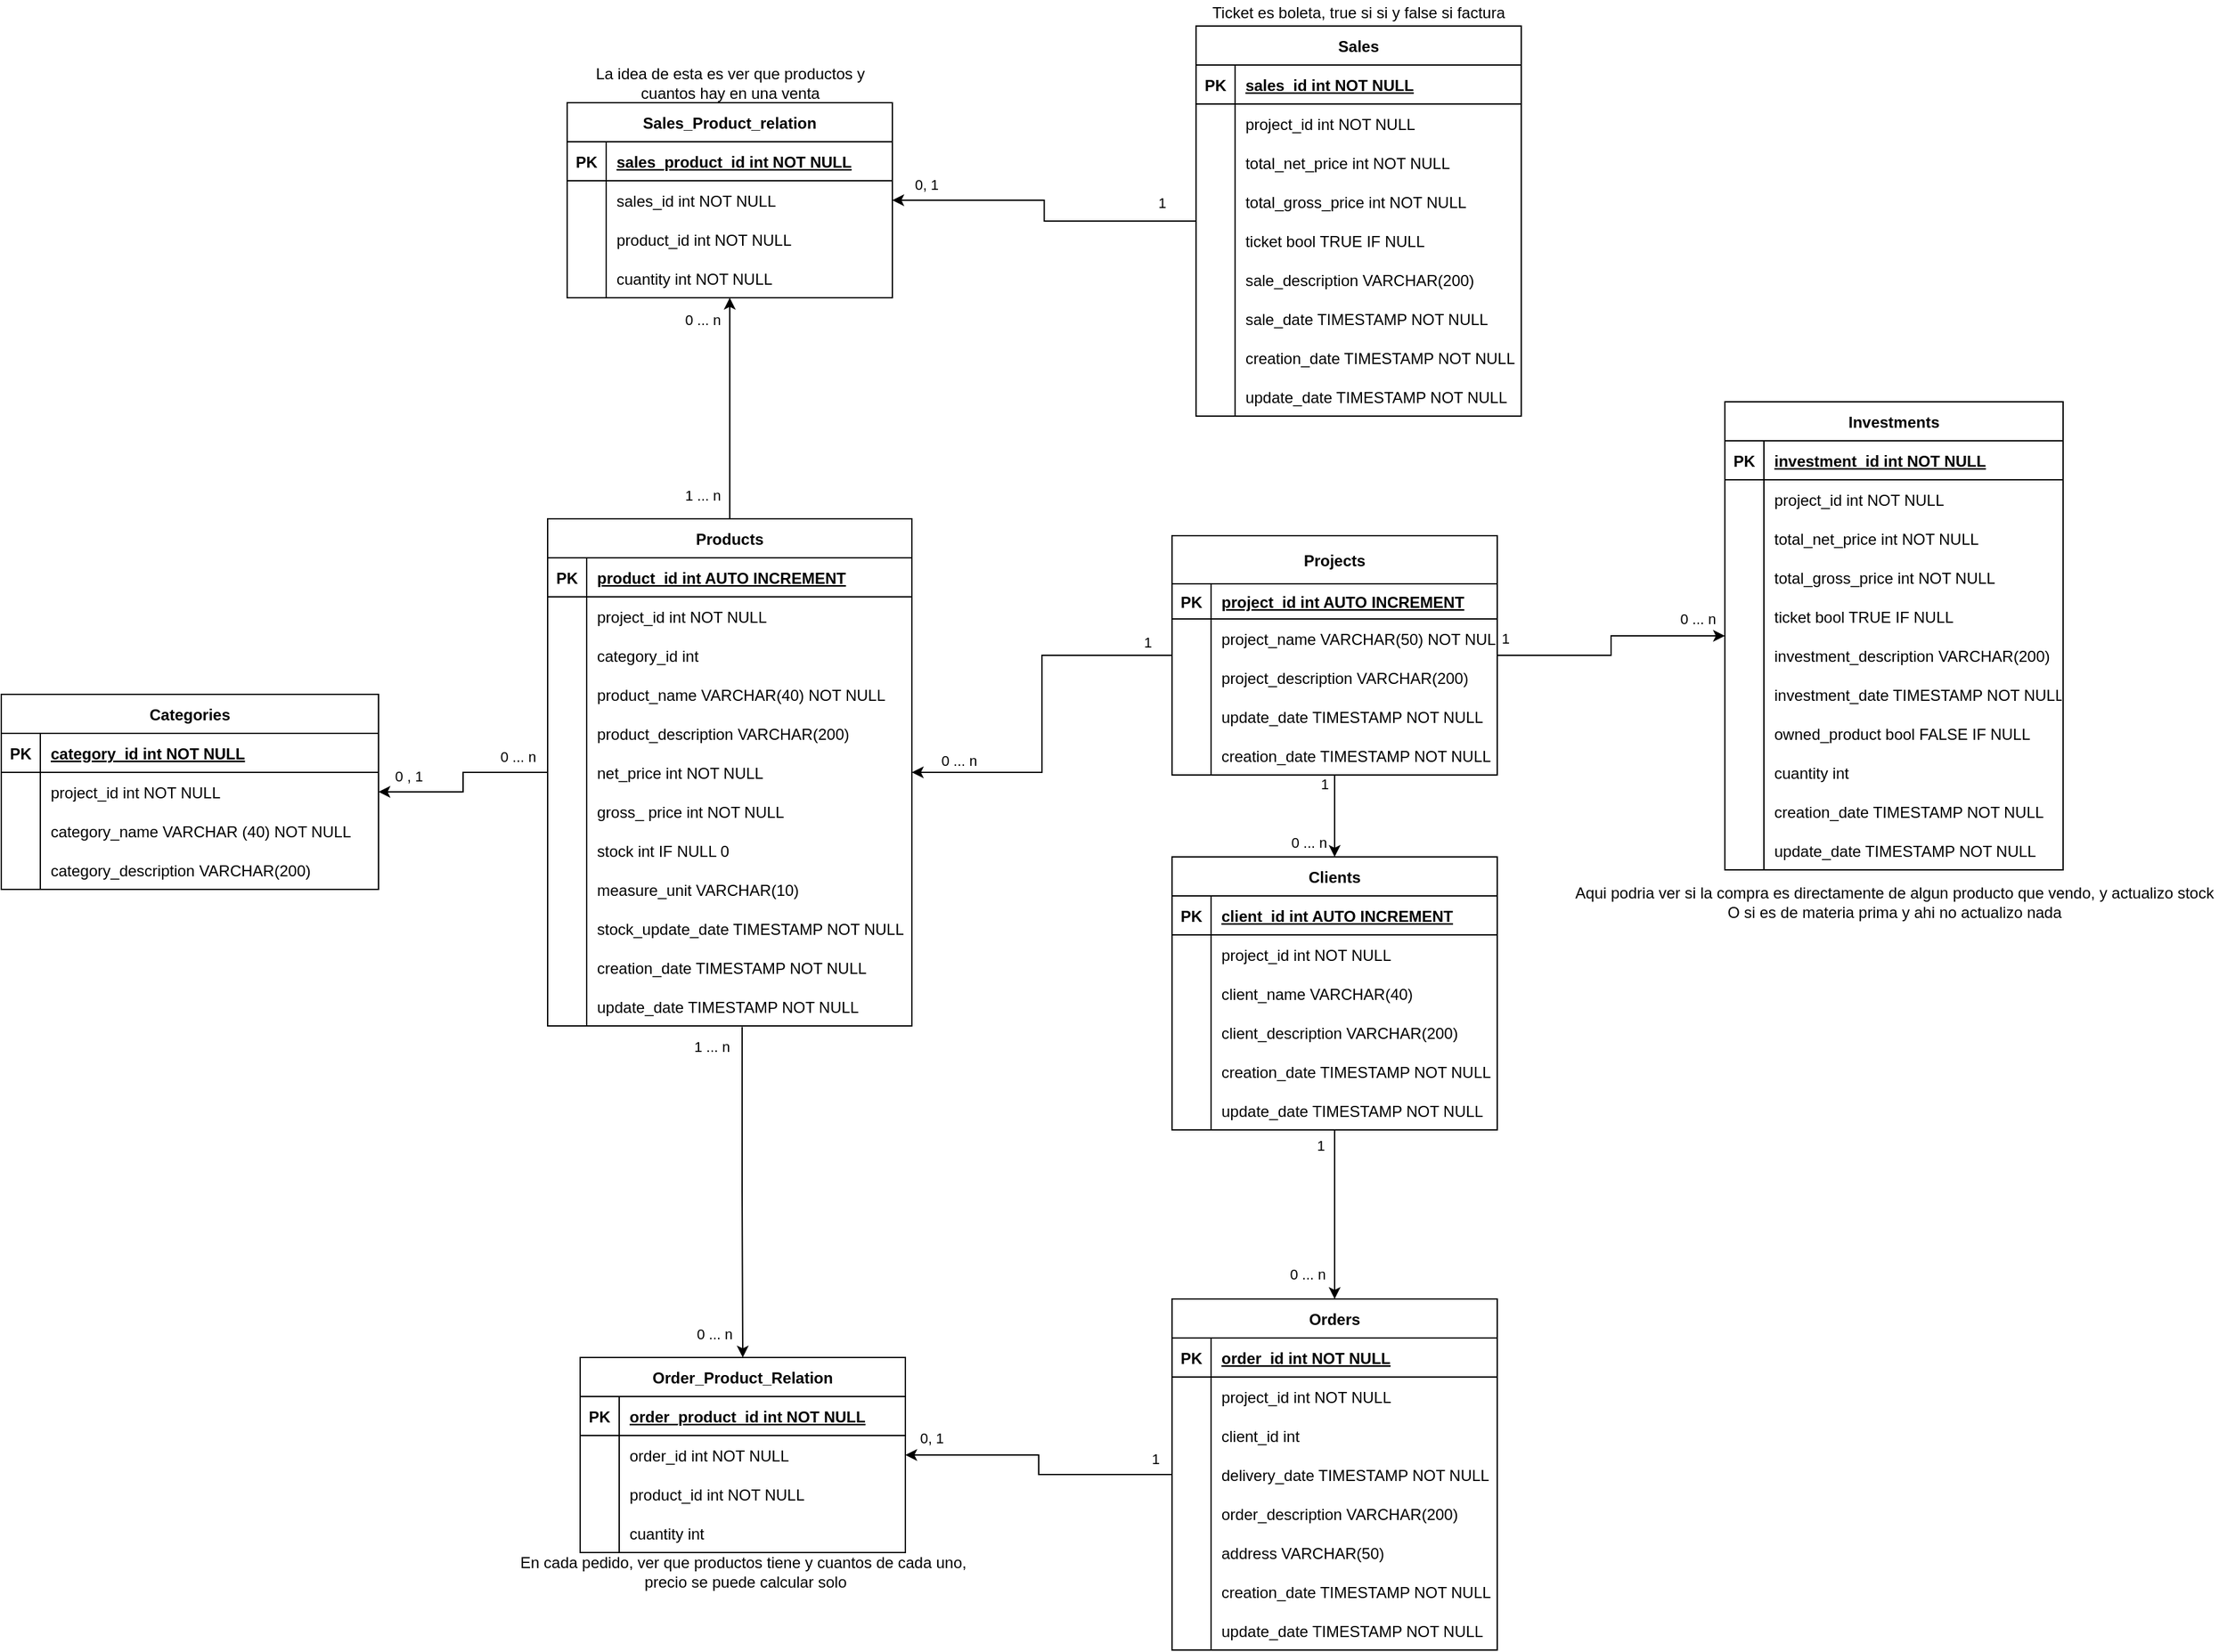 <mxfile version="17.4.0" type="device"><diagram id="R2lEEEUBdFMjLlhIrx00" name="Page-1"><mxGraphModel dx="2272" dy="1862" grid="1" gridSize="10" guides="1" tooltips="1" connect="1" arrows="1" fold="1" page="1" pageScale="1" pageWidth="850" pageHeight="1100" math="0" shadow="0" extFonts="Permanent Marker^https://fonts.googleapis.com/css?family=Permanent+Marker"><root><mxCell id="0"/><mxCell id="1" parent="0"/><mxCell id="iVI3VPQTldSKQa7IGXuI-13" style="edgeStyle=orthogonalEdgeStyle;rounded=0;orthogonalLoop=1;jettySize=auto;html=1;" parent="1" source="C-vyLk0tnHw3VtMMgP7b-2" target="-VguOQ63bj7KJnAizdoo-13" edge="1"><mxGeometry relative="1" as="geometry"/></mxCell><mxCell id="iVI3VPQTldSKQa7IGXuI-14" value="0 , 1" style="edgeLabel;html=1;align=center;verticalAlign=middle;resizable=0;points=[];" parent="iVI3VPQTldSKQa7IGXuI-13" vertex="1" connectable="0"><mxGeometry x="0.723" relative="1" as="geometry"><mxPoint x="3" y="-12" as="offset"/></mxGeometry></mxCell><mxCell id="iVI3VPQTldSKQa7IGXuI-15" value="0 ... n" style="edgeLabel;html=1;align=center;verticalAlign=middle;resizable=0;points=[];" parent="iVI3VPQTldSKQa7IGXuI-13" vertex="1" connectable="0"><mxGeometry x="-0.692" relative="1" as="geometry"><mxPoint x="-1" y="-12" as="offset"/></mxGeometry></mxCell><mxCell id="iVI3VPQTldSKQa7IGXuI-41" style="edgeStyle=orthogonalEdgeStyle;rounded=0;orthogonalLoop=1;jettySize=auto;html=1;" parent="1" source="C-vyLk0tnHw3VtMMgP7b-2" target="-VguOQ63bj7KJnAizdoo-39" edge="1"><mxGeometry relative="1" as="geometry"/></mxCell><mxCell id="iVI3VPQTldSKQa7IGXuI-42" value="0 ... n" style="edgeLabel;html=1;align=center;verticalAlign=middle;resizable=0;points=[];" parent="iVI3VPQTldSKQa7IGXuI-41" vertex="1" connectable="0"><mxGeometry x="0.697" y="1" relative="1" as="geometry"><mxPoint x="-20" y="-9" as="offset"/></mxGeometry></mxCell><mxCell id="iVI3VPQTldSKQa7IGXuI-43" value="1 ... n" style="edgeLabel;html=1;align=center;verticalAlign=middle;resizable=0;points=[];" parent="iVI3VPQTldSKQa7IGXuI-41" vertex="1" connectable="0"><mxGeometry x="-0.7" y="2" relative="1" as="geometry"><mxPoint x="-19" y="7" as="offset"/></mxGeometry></mxCell><mxCell id="C-vyLk0tnHw3VtMMgP7b-2" value="Products" style="shape=table;startSize=30;container=1;collapsible=1;childLayout=tableLayout;fixedRows=1;rowLines=0;fontStyle=1;align=center;resizeLast=1;" parent="1" vertex="1"><mxGeometry x="40" y="-200" width="280" height="390" as="geometry"/></mxCell><mxCell id="C-vyLk0tnHw3VtMMgP7b-3" value="" style="shape=partialRectangle;collapsible=0;dropTarget=0;pointerEvents=0;fillColor=none;points=[[0,0.5],[1,0.5]];portConstraint=eastwest;top=0;left=0;right=0;bottom=1;" parent="C-vyLk0tnHw3VtMMgP7b-2" vertex="1"><mxGeometry y="30" width="280" height="30" as="geometry"/></mxCell><mxCell id="C-vyLk0tnHw3VtMMgP7b-4" value="PK" style="shape=partialRectangle;overflow=hidden;connectable=0;fillColor=none;top=0;left=0;bottom=0;right=0;fontStyle=1;" parent="C-vyLk0tnHw3VtMMgP7b-3" vertex="1"><mxGeometry width="30" height="30" as="geometry"><mxRectangle width="30" height="30" as="alternateBounds"/></mxGeometry></mxCell><mxCell id="C-vyLk0tnHw3VtMMgP7b-5" value="product_id int AUTO INCREMENT" style="shape=partialRectangle;overflow=hidden;connectable=0;fillColor=none;top=0;left=0;bottom=0;right=0;align=left;spacingLeft=6;fontStyle=5;" parent="C-vyLk0tnHw3VtMMgP7b-3" vertex="1"><mxGeometry x="30" width="250" height="30" as="geometry"><mxRectangle width="250" height="30" as="alternateBounds"/></mxGeometry></mxCell><mxCell id="iVI3VPQTldSKQa7IGXuI-16" style="shape=partialRectangle;collapsible=0;dropTarget=0;pointerEvents=0;fillColor=none;points=[[0,0.5],[1,0.5]];portConstraint=eastwest;top=0;left=0;right=0;bottom=0;" parent="C-vyLk0tnHw3VtMMgP7b-2" vertex="1"><mxGeometry y="60" width="280" height="30" as="geometry"/></mxCell><mxCell id="iVI3VPQTldSKQa7IGXuI-17" style="shape=partialRectangle;overflow=hidden;connectable=0;fillColor=none;top=0;left=0;bottom=0;right=0;" parent="iVI3VPQTldSKQa7IGXuI-16" vertex="1"><mxGeometry width="30" height="30" as="geometry"><mxRectangle width="30" height="30" as="alternateBounds"/></mxGeometry></mxCell><mxCell id="iVI3VPQTldSKQa7IGXuI-18" value="project_id int NOT NULL" style="shape=partialRectangle;overflow=hidden;connectable=0;fillColor=none;top=0;left=0;bottom=0;right=0;align=left;spacingLeft=6;" parent="iVI3VPQTldSKQa7IGXuI-16" vertex="1"><mxGeometry x="30" width="250" height="30" as="geometry"><mxRectangle width="250" height="30" as="alternateBounds"/></mxGeometry></mxCell><mxCell id="-VguOQ63bj7KJnAizdoo-7" style="shape=partialRectangle;collapsible=0;dropTarget=0;pointerEvents=0;fillColor=none;points=[[0,0.5],[1,0.5]];portConstraint=eastwest;top=0;left=0;right=0;bottom=0;" parent="C-vyLk0tnHw3VtMMgP7b-2" vertex="1"><mxGeometry y="90" width="280" height="30" as="geometry"/></mxCell><mxCell id="-VguOQ63bj7KJnAizdoo-8" style="shape=partialRectangle;overflow=hidden;connectable=0;fillColor=none;top=0;left=0;bottom=0;right=0;" parent="-VguOQ63bj7KJnAizdoo-7" vertex="1"><mxGeometry width="30" height="30" as="geometry"><mxRectangle width="30" height="30" as="alternateBounds"/></mxGeometry></mxCell><mxCell id="-VguOQ63bj7KJnAizdoo-9" value="category_id int" style="shape=partialRectangle;overflow=hidden;connectable=0;fillColor=none;top=0;left=0;bottom=0;right=0;align=left;spacingLeft=6;" parent="-VguOQ63bj7KJnAizdoo-7" vertex="1"><mxGeometry x="30" width="250" height="30" as="geometry"><mxRectangle width="250" height="30" as="alternateBounds"/></mxGeometry></mxCell><mxCell id="C-vyLk0tnHw3VtMMgP7b-6" value="" style="shape=partialRectangle;collapsible=0;dropTarget=0;pointerEvents=0;fillColor=none;points=[[0,0.5],[1,0.5]];portConstraint=eastwest;top=0;left=0;right=0;bottom=0;" parent="C-vyLk0tnHw3VtMMgP7b-2" vertex="1"><mxGeometry y="120" width="280" height="30" as="geometry"/></mxCell><mxCell id="C-vyLk0tnHw3VtMMgP7b-7" value="" style="shape=partialRectangle;overflow=hidden;connectable=0;fillColor=none;top=0;left=0;bottom=0;right=0;" parent="C-vyLk0tnHw3VtMMgP7b-6" vertex="1"><mxGeometry width="30" height="30" as="geometry"><mxRectangle width="30" height="30" as="alternateBounds"/></mxGeometry></mxCell><mxCell id="C-vyLk0tnHw3VtMMgP7b-8" value="product_name VARCHAR(40) NOT NULL" style="shape=partialRectangle;overflow=hidden;connectable=0;fillColor=none;top=0;left=0;bottom=0;right=0;align=left;spacingLeft=6;" parent="C-vyLk0tnHw3VtMMgP7b-6" vertex="1"><mxGeometry x="30" width="250" height="30" as="geometry"><mxRectangle width="250" height="30" as="alternateBounds"/></mxGeometry></mxCell><mxCell id="-VguOQ63bj7KJnAizdoo-36" style="shape=partialRectangle;collapsible=0;dropTarget=0;pointerEvents=0;fillColor=none;points=[[0,0.5],[1,0.5]];portConstraint=eastwest;top=0;left=0;right=0;bottom=0;" parent="C-vyLk0tnHw3VtMMgP7b-2" vertex="1"><mxGeometry y="150" width="280" height="30" as="geometry"/></mxCell><mxCell id="-VguOQ63bj7KJnAizdoo-37" style="shape=partialRectangle;overflow=hidden;connectable=0;fillColor=none;top=0;left=0;bottom=0;right=0;" parent="-VguOQ63bj7KJnAizdoo-36" vertex="1"><mxGeometry width="30" height="30" as="geometry"><mxRectangle width="30" height="30" as="alternateBounds"/></mxGeometry></mxCell><mxCell id="-VguOQ63bj7KJnAizdoo-38" value="product_description VARCHAR(200)" style="shape=partialRectangle;overflow=hidden;connectable=0;fillColor=none;top=0;left=0;bottom=0;right=0;align=left;spacingLeft=6;" parent="-VguOQ63bj7KJnAizdoo-36" vertex="1"><mxGeometry x="30" width="250" height="30" as="geometry"><mxRectangle width="250" height="30" as="alternateBounds"/></mxGeometry></mxCell><mxCell id="C-vyLk0tnHw3VtMMgP7b-9" value="" style="shape=partialRectangle;collapsible=0;dropTarget=0;pointerEvents=0;fillColor=none;points=[[0,0.5],[1,0.5]];portConstraint=eastwest;top=0;left=0;right=0;bottom=0;" parent="C-vyLk0tnHw3VtMMgP7b-2" vertex="1"><mxGeometry y="180" width="280" height="30" as="geometry"/></mxCell><mxCell id="C-vyLk0tnHw3VtMMgP7b-10" value="" style="shape=partialRectangle;overflow=hidden;connectable=0;fillColor=none;top=0;left=0;bottom=0;right=0;" parent="C-vyLk0tnHw3VtMMgP7b-9" vertex="1"><mxGeometry width="30" height="30" as="geometry"><mxRectangle width="30" height="30" as="alternateBounds"/></mxGeometry></mxCell><mxCell id="C-vyLk0tnHw3VtMMgP7b-11" value="net_price int NOT NULL" style="shape=partialRectangle;overflow=hidden;connectable=0;fillColor=none;top=0;left=0;bottom=0;right=0;align=left;spacingLeft=6;" parent="C-vyLk0tnHw3VtMMgP7b-9" vertex="1"><mxGeometry x="30" width="250" height="30" as="geometry"><mxRectangle width="250" height="30" as="alternateBounds"/></mxGeometry></mxCell><mxCell id="-VguOQ63bj7KJnAizdoo-10" style="shape=partialRectangle;collapsible=0;dropTarget=0;pointerEvents=0;fillColor=none;points=[[0,0.5],[1,0.5]];portConstraint=eastwest;top=0;left=0;right=0;bottom=0;" parent="C-vyLk0tnHw3VtMMgP7b-2" vertex="1"><mxGeometry y="210" width="280" height="30" as="geometry"/></mxCell><mxCell id="-VguOQ63bj7KJnAizdoo-11" style="shape=partialRectangle;overflow=hidden;connectable=0;fillColor=none;top=0;left=0;bottom=0;right=0;" parent="-VguOQ63bj7KJnAizdoo-10" vertex="1"><mxGeometry width="30" height="30" as="geometry"><mxRectangle width="30" height="30" as="alternateBounds"/></mxGeometry></mxCell><mxCell id="-VguOQ63bj7KJnAizdoo-12" value="gross_ price int NOT NULL" style="shape=partialRectangle;overflow=hidden;connectable=0;fillColor=none;top=0;left=0;bottom=0;right=0;align=left;spacingLeft=6;" parent="-VguOQ63bj7KJnAizdoo-10" vertex="1"><mxGeometry x="30" width="250" height="30" as="geometry"><mxRectangle width="250" height="30" as="alternateBounds"/></mxGeometry></mxCell><mxCell id="-VguOQ63bj7KJnAizdoo-4" style="shape=partialRectangle;collapsible=0;dropTarget=0;pointerEvents=0;fillColor=none;points=[[0,0.5],[1,0.5]];portConstraint=eastwest;top=0;left=0;right=0;bottom=0;" parent="C-vyLk0tnHw3VtMMgP7b-2" vertex="1"><mxGeometry y="240" width="280" height="30" as="geometry"/></mxCell><mxCell id="-VguOQ63bj7KJnAizdoo-5" style="shape=partialRectangle;overflow=hidden;connectable=0;fillColor=none;top=0;left=0;bottom=0;right=0;" parent="-VguOQ63bj7KJnAizdoo-4" vertex="1"><mxGeometry width="30" height="30" as="geometry"><mxRectangle width="30" height="30" as="alternateBounds"/></mxGeometry></mxCell><mxCell id="-VguOQ63bj7KJnAizdoo-6" value="stock int IF NULL 0" style="shape=partialRectangle;overflow=hidden;connectable=0;fillColor=none;top=0;left=0;bottom=0;right=0;align=left;spacingLeft=6;" parent="-VguOQ63bj7KJnAizdoo-4" vertex="1"><mxGeometry x="30" width="250" height="30" as="geometry"><mxRectangle width="250" height="30" as="alternateBounds"/></mxGeometry></mxCell><mxCell id="iVI3VPQTldSKQa7IGXuI-1" style="shape=partialRectangle;collapsible=0;dropTarget=0;pointerEvents=0;fillColor=none;points=[[0,0.5],[1,0.5]];portConstraint=eastwest;top=0;left=0;right=0;bottom=0;" parent="C-vyLk0tnHw3VtMMgP7b-2" vertex="1"><mxGeometry y="270" width="280" height="30" as="geometry"/></mxCell><mxCell id="iVI3VPQTldSKQa7IGXuI-2" style="shape=partialRectangle;overflow=hidden;connectable=0;fillColor=none;top=0;left=0;bottom=0;right=0;" parent="iVI3VPQTldSKQa7IGXuI-1" vertex="1"><mxGeometry width="30" height="30" as="geometry"><mxRectangle width="30" height="30" as="alternateBounds"/></mxGeometry></mxCell><mxCell id="iVI3VPQTldSKQa7IGXuI-3" value="measure_unit VARCHAR(10) " style="shape=partialRectangle;overflow=hidden;connectable=0;fillColor=none;top=0;left=0;bottom=0;right=0;align=left;spacingLeft=6;" parent="iVI3VPQTldSKQa7IGXuI-1" vertex="1"><mxGeometry x="30" width="250" height="30" as="geometry"><mxRectangle width="250" height="30" as="alternateBounds"/></mxGeometry></mxCell><mxCell id="iVI3VPQTldSKQa7IGXuI-4" style="shape=partialRectangle;collapsible=0;dropTarget=0;pointerEvents=0;fillColor=none;points=[[0,0.5],[1,0.5]];portConstraint=eastwest;top=0;left=0;right=0;bottom=0;" parent="C-vyLk0tnHw3VtMMgP7b-2" vertex="1"><mxGeometry y="300" width="280" height="30" as="geometry"/></mxCell><mxCell id="iVI3VPQTldSKQa7IGXuI-5" style="shape=partialRectangle;overflow=hidden;connectable=0;fillColor=none;top=0;left=0;bottom=0;right=0;" parent="iVI3VPQTldSKQa7IGXuI-4" vertex="1"><mxGeometry width="30" height="30" as="geometry"><mxRectangle width="30" height="30" as="alternateBounds"/></mxGeometry></mxCell><mxCell id="iVI3VPQTldSKQa7IGXuI-6" value="stock_update_date TIMESTAMP NOT NULL" style="shape=partialRectangle;overflow=hidden;connectable=0;fillColor=none;top=0;left=0;bottom=0;right=0;align=left;spacingLeft=6;" parent="iVI3VPQTldSKQa7IGXuI-4" vertex="1"><mxGeometry x="30" width="250" height="30" as="geometry"><mxRectangle width="250" height="30" as="alternateBounds"/></mxGeometry></mxCell><mxCell id="-VguOQ63bj7KJnAizdoo-24" style="shape=partialRectangle;collapsible=0;dropTarget=0;pointerEvents=0;fillColor=none;points=[[0,0.5],[1,0.5]];portConstraint=eastwest;top=0;left=0;right=0;bottom=0;" parent="C-vyLk0tnHw3VtMMgP7b-2" vertex="1"><mxGeometry y="330" width="280" height="30" as="geometry"/></mxCell><mxCell id="-VguOQ63bj7KJnAizdoo-25" style="shape=partialRectangle;overflow=hidden;connectable=0;fillColor=none;top=0;left=0;bottom=0;right=0;" parent="-VguOQ63bj7KJnAizdoo-24" vertex="1"><mxGeometry width="30" height="30" as="geometry"><mxRectangle width="30" height="30" as="alternateBounds"/></mxGeometry></mxCell><mxCell id="-VguOQ63bj7KJnAizdoo-26" value="creation_date TIMESTAMP NOT NULL" style="shape=partialRectangle;overflow=hidden;connectable=0;fillColor=none;top=0;left=0;bottom=0;right=0;align=left;spacingLeft=6;" parent="-VguOQ63bj7KJnAizdoo-24" vertex="1"><mxGeometry x="30" width="250" height="30" as="geometry"><mxRectangle width="250" height="30" as="alternateBounds"/></mxGeometry></mxCell><mxCell id="-VguOQ63bj7KJnAizdoo-27" style="shape=partialRectangle;collapsible=0;dropTarget=0;pointerEvents=0;fillColor=none;points=[[0,0.5],[1,0.5]];portConstraint=eastwest;top=0;left=0;right=0;bottom=0;" parent="C-vyLk0tnHw3VtMMgP7b-2" vertex="1"><mxGeometry y="360" width="280" height="30" as="geometry"/></mxCell><mxCell id="-VguOQ63bj7KJnAizdoo-28" style="shape=partialRectangle;overflow=hidden;connectable=0;fillColor=none;top=0;left=0;bottom=0;right=0;" parent="-VguOQ63bj7KJnAizdoo-27" vertex="1"><mxGeometry width="30" height="30" as="geometry"><mxRectangle width="30" height="30" as="alternateBounds"/></mxGeometry></mxCell><mxCell id="-VguOQ63bj7KJnAizdoo-29" value="update_date TIMESTAMP NOT NULL" style="shape=partialRectangle;overflow=hidden;connectable=0;fillColor=none;top=0;left=0;bottom=0;right=0;align=left;spacingLeft=6;" parent="-VguOQ63bj7KJnAizdoo-27" vertex="1"><mxGeometry x="30" width="250" height="30" as="geometry"><mxRectangle width="250" height="30" as="alternateBounds"/></mxGeometry></mxCell><mxCell id="C-vyLk0tnHw3VtMMgP7b-13" value="Investments" style="shape=table;startSize=30;container=1;collapsible=1;childLayout=tableLayout;fixedRows=1;rowLines=0;fontStyle=1;align=center;resizeLast=1;" parent="1" vertex="1"><mxGeometry x="945" y="-290" width="260" height="360" as="geometry"/></mxCell><mxCell id="C-vyLk0tnHw3VtMMgP7b-14" value="" style="shape=partialRectangle;collapsible=0;dropTarget=0;pointerEvents=0;fillColor=none;points=[[0,0.5],[1,0.5]];portConstraint=eastwest;top=0;left=0;right=0;bottom=1;" parent="C-vyLk0tnHw3VtMMgP7b-13" vertex="1"><mxGeometry y="30" width="260" height="30" as="geometry"/></mxCell><mxCell id="C-vyLk0tnHw3VtMMgP7b-15" value="PK" style="shape=partialRectangle;overflow=hidden;connectable=0;fillColor=none;top=0;left=0;bottom=0;right=0;fontStyle=1;" parent="C-vyLk0tnHw3VtMMgP7b-14" vertex="1"><mxGeometry width="30" height="30" as="geometry"><mxRectangle width="30" height="30" as="alternateBounds"/></mxGeometry></mxCell><mxCell id="C-vyLk0tnHw3VtMMgP7b-16" value="investment_id int NOT NULL " style="shape=partialRectangle;overflow=hidden;connectable=0;fillColor=none;top=0;left=0;bottom=0;right=0;align=left;spacingLeft=6;fontStyle=5;" parent="C-vyLk0tnHw3VtMMgP7b-14" vertex="1"><mxGeometry x="30" width="230" height="30" as="geometry"><mxRectangle width="230" height="30" as="alternateBounds"/></mxGeometry></mxCell><mxCell id="iVI3VPQTldSKQa7IGXuI-22" style="shape=partialRectangle;collapsible=0;dropTarget=0;pointerEvents=0;fillColor=none;points=[[0,0.5],[1,0.5]];portConstraint=eastwest;top=0;left=0;right=0;bottom=0;" parent="C-vyLk0tnHw3VtMMgP7b-13" vertex="1"><mxGeometry y="60" width="260" height="30" as="geometry"/></mxCell><mxCell id="iVI3VPQTldSKQa7IGXuI-23" style="shape=partialRectangle;overflow=hidden;connectable=0;fillColor=none;top=0;left=0;bottom=0;right=0;" parent="iVI3VPQTldSKQa7IGXuI-22" vertex="1"><mxGeometry width="30" height="30" as="geometry"><mxRectangle width="30" height="30" as="alternateBounds"/></mxGeometry></mxCell><mxCell id="iVI3VPQTldSKQa7IGXuI-24" value="project_id int NOT NULL" style="shape=partialRectangle;overflow=hidden;connectable=0;fillColor=none;top=0;left=0;bottom=0;right=0;align=left;spacingLeft=6;" parent="iVI3VPQTldSKQa7IGXuI-22" vertex="1"><mxGeometry x="30" width="230" height="30" as="geometry"><mxRectangle width="230" height="30" as="alternateBounds"/></mxGeometry></mxCell><mxCell id="C-vyLk0tnHw3VtMMgP7b-17" value="" style="shape=partialRectangle;collapsible=0;dropTarget=0;pointerEvents=0;fillColor=none;points=[[0,0.5],[1,0.5]];portConstraint=eastwest;top=0;left=0;right=0;bottom=0;" parent="C-vyLk0tnHw3VtMMgP7b-13" vertex="1"><mxGeometry y="90" width="260" height="30" as="geometry"/></mxCell><mxCell id="C-vyLk0tnHw3VtMMgP7b-18" value="" style="shape=partialRectangle;overflow=hidden;connectable=0;fillColor=none;top=0;left=0;bottom=0;right=0;" parent="C-vyLk0tnHw3VtMMgP7b-17" vertex="1"><mxGeometry width="30" height="30" as="geometry"><mxRectangle width="30" height="30" as="alternateBounds"/></mxGeometry></mxCell><mxCell id="C-vyLk0tnHw3VtMMgP7b-19" value="total_net_price int NOT NULL" style="shape=partialRectangle;overflow=hidden;connectable=0;fillColor=none;top=0;left=0;bottom=0;right=0;align=left;spacingLeft=6;" parent="C-vyLk0tnHw3VtMMgP7b-17" vertex="1"><mxGeometry x="30" width="230" height="30" as="geometry"><mxRectangle width="230" height="30" as="alternateBounds"/></mxGeometry></mxCell><mxCell id="C-vyLk0tnHw3VtMMgP7b-20" value="" style="shape=partialRectangle;collapsible=0;dropTarget=0;pointerEvents=0;fillColor=none;points=[[0,0.5],[1,0.5]];portConstraint=eastwest;top=0;left=0;right=0;bottom=0;" parent="C-vyLk0tnHw3VtMMgP7b-13" vertex="1"><mxGeometry y="120" width="260" height="30" as="geometry"/></mxCell><mxCell id="C-vyLk0tnHw3VtMMgP7b-21" value="" style="shape=partialRectangle;overflow=hidden;connectable=0;fillColor=none;top=0;left=0;bottom=0;right=0;" parent="C-vyLk0tnHw3VtMMgP7b-20" vertex="1"><mxGeometry width="30" height="30" as="geometry"><mxRectangle width="30" height="30" as="alternateBounds"/></mxGeometry></mxCell><mxCell id="C-vyLk0tnHw3VtMMgP7b-22" value="total_gross_price int NOT NULL " style="shape=partialRectangle;overflow=hidden;connectable=0;fillColor=none;top=0;left=0;bottom=0;right=0;align=left;spacingLeft=6;" parent="C-vyLk0tnHw3VtMMgP7b-20" vertex="1"><mxGeometry x="30" width="230" height="30" as="geometry"><mxRectangle width="230" height="30" as="alternateBounds"/></mxGeometry></mxCell><mxCell id="-VguOQ63bj7KJnAizdoo-96" style="shape=partialRectangle;collapsible=0;dropTarget=0;pointerEvents=0;fillColor=none;points=[[0,0.5],[1,0.5]];portConstraint=eastwest;top=0;left=0;right=0;bottom=0;" parent="C-vyLk0tnHw3VtMMgP7b-13" vertex="1"><mxGeometry y="150" width="260" height="30" as="geometry"/></mxCell><mxCell id="-VguOQ63bj7KJnAizdoo-97" style="shape=partialRectangle;overflow=hidden;connectable=0;fillColor=none;top=0;left=0;bottom=0;right=0;" parent="-VguOQ63bj7KJnAizdoo-96" vertex="1"><mxGeometry width="30" height="30" as="geometry"><mxRectangle width="30" height="30" as="alternateBounds"/></mxGeometry></mxCell><mxCell id="-VguOQ63bj7KJnAizdoo-98" value="ticket bool TRUE IF NULL" style="shape=partialRectangle;overflow=hidden;connectable=0;fillColor=none;top=0;left=0;bottom=0;right=0;align=left;spacingLeft=6;" parent="-VguOQ63bj7KJnAizdoo-96" vertex="1"><mxGeometry x="30" width="230" height="30" as="geometry"><mxRectangle width="230" height="30" as="alternateBounds"/></mxGeometry></mxCell><mxCell id="-VguOQ63bj7KJnAizdoo-99" style="shape=partialRectangle;collapsible=0;dropTarget=0;pointerEvents=0;fillColor=none;points=[[0,0.5],[1,0.5]];portConstraint=eastwest;top=0;left=0;right=0;bottom=0;" parent="C-vyLk0tnHw3VtMMgP7b-13" vertex="1"><mxGeometry y="180" width="260" height="30" as="geometry"/></mxCell><mxCell id="-VguOQ63bj7KJnAizdoo-100" style="shape=partialRectangle;overflow=hidden;connectable=0;fillColor=none;top=0;left=0;bottom=0;right=0;" parent="-VguOQ63bj7KJnAizdoo-99" vertex="1"><mxGeometry width="30" height="30" as="geometry"><mxRectangle width="30" height="30" as="alternateBounds"/></mxGeometry></mxCell><mxCell id="-VguOQ63bj7KJnAizdoo-101" value="investment_description VARCHAR(200)" style="shape=partialRectangle;overflow=hidden;connectable=0;fillColor=none;top=0;left=0;bottom=0;right=0;align=left;spacingLeft=6;" parent="-VguOQ63bj7KJnAizdoo-99" vertex="1"><mxGeometry x="30" width="230" height="30" as="geometry"><mxRectangle width="230" height="30" as="alternateBounds"/></mxGeometry></mxCell><mxCell id="-VguOQ63bj7KJnAizdoo-108" style="shape=partialRectangle;collapsible=0;dropTarget=0;pointerEvents=0;fillColor=none;points=[[0,0.5],[1,0.5]];portConstraint=eastwest;top=0;left=0;right=0;bottom=0;" parent="C-vyLk0tnHw3VtMMgP7b-13" vertex="1"><mxGeometry y="210" width="260" height="30" as="geometry"/></mxCell><mxCell id="-VguOQ63bj7KJnAizdoo-109" style="shape=partialRectangle;overflow=hidden;connectable=0;fillColor=none;top=0;left=0;bottom=0;right=0;" parent="-VguOQ63bj7KJnAizdoo-108" vertex="1"><mxGeometry width="30" height="30" as="geometry"><mxRectangle width="30" height="30" as="alternateBounds"/></mxGeometry></mxCell><mxCell id="-VguOQ63bj7KJnAizdoo-110" value="investment_date TIMESTAMP NOT NULL" style="shape=partialRectangle;overflow=hidden;connectable=0;fillColor=none;top=0;left=0;bottom=0;right=0;align=left;spacingLeft=6;" parent="-VguOQ63bj7KJnAizdoo-108" vertex="1"><mxGeometry x="30" width="230" height="30" as="geometry"><mxRectangle width="230" height="30" as="alternateBounds"/></mxGeometry></mxCell><mxCell id="-VguOQ63bj7KJnAizdoo-111" style="shape=partialRectangle;collapsible=0;dropTarget=0;pointerEvents=0;fillColor=none;points=[[0,0.5],[1,0.5]];portConstraint=eastwest;top=0;left=0;right=0;bottom=0;" parent="C-vyLk0tnHw3VtMMgP7b-13" vertex="1"><mxGeometry y="240" width="260" height="30" as="geometry"/></mxCell><mxCell id="-VguOQ63bj7KJnAizdoo-112" style="shape=partialRectangle;overflow=hidden;connectable=0;fillColor=none;top=0;left=0;bottom=0;right=0;" parent="-VguOQ63bj7KJnAizdoo-111" vertex="1"><mxGeometry width="30" height="30" as="geometry"><mxRectangle width="30" height="30" as="alternateBounds"/></mxGeometry></mxCell><mxCell id="-VguOQ63bj7KJnAizdoo-113" value="owned_product bool FALSE IF NULL" style="shape=partialRectangle;overflow=hidden;connectable=0;fillColor=none;top=0;left=0;bottom=0;right=0;align=left;spacingLeft=6;" parent="-VguOQ63bj7KJnAizdoo-111" vertex="1"><mxGeometry x="30" width="230" height="30" as="geometry"><mxRectangle width="230" height="30" as="alternateBounds"/></mxGeometry></mxCell><mxCell id="-VguOQ63bj7KJnAizdoo-114" style="shape=partialRectangle;collapsible=0;dropTarget=0;pointerEvents=0;fillColor=none;points=[[0,0.5],[1,0.5]];portConstraint=eastwest;top=0;left=0;right=0;bottom=0;" parent="C-vyLk0tnHw3VtMMgP7b-13" vertex="1"><mxGeometry y="270" width="260" height="30" as="geometry"/></mxCell><mxCell id="-VguOQ63bj7KJnAizdoo-115" style="shape=partialRectangle;overflow=hidden;connectable=0;fillColor=none;top=0;left=0;bottom=0;right=0;" parent="-VguOQ63bj7KJnAizdoo-114" vertex="1"><mxGeometry width="30" height="30" as="geometry"><mxRectangle width="30" height="30" as="alternateBounds"/></mxGeometry></mxCell><mxCell id="-VguOQ63bj7KJnAizdoo-116" value="cuantity int" style="shape=partialRectangle;overflow=hidden;connectable=0;fillColor=none;top=0;left=0;bottom=0;right=0;align=left;spacingLeft=6;" parent="-VguOQ63bj7KJnAizdoo-114" vertex="1"><mxGeometry x="30" width="230" height="30" as="geometry"><mxRectangle width="230" height="30" as="alternateBounds"/></mxGeometry></mxCell><mxCell id="-VguOQ63bj7KJnAizdoo-102" style="shape=partialRectangle;collapsible=0;dropTarget=0;pointerEvents=0;fillColor=none;points=[[0,0.5],[1,0.5]];portConstraint=eastwest;top=0;left=0;right=0;bottom=0;" parent="C-vyLk0tnHw3VtMMgP7b-13" vertex="1"><mxGeometry y="300" width="260" height="30" as="geometry"/></mxCell><mxCell id="-VguOQ63bj7KJnAizdoo-103" style="shape=partialRectangle;overflow=hidden;connectable=0;fillColor=none;top=0;left=0;bottom=0;right=0;" parent="-VguOQ63bj7KJnAizdoo-102" vertex="1"><mxGeometry width="30" height="30" as="geometry"><mxRectangle width="30" height="30" as="alternateBounds"/></mxGeometry></mxCell><mxCell id="-VguOQ63bj7KJnAizdoo-104" value="creation_date TIMESTAMP NOT NULL" style="shape=partialRectangle;overflow=hidden;connectable=0;fillColor=none;top=0;left=0;bottom=0;right=0;align=left;spacingLeft=6;" parent="-VguOQ63bj7KJnAizdoo-102" vertex="1"><mxGeometry x="30" width="230" height="30" as="geometry"><mxRectangle width="230" height="30" as="alternateBounds"/></mxGeometry></mxCell><mxCell id="-VguOQ63bj7KJnAizdoo-105" style="shape=partialRectangle;collapsible=0;dropTarget=0;pointerEvents=0;fillColor=none;points=[[0,0.5],[1,0.5]];portConstraint=eastwest;top=0;left=0;right=0;bottom=0;" parent="C-vyLk0tnHw3VtMMgP7b-13" vertex="1"><mxGeometry y="330" width="260" height="30" as="geometry"/></mxCell><mxCell id="-VguOQ63bj7KJnAizdoo-106" style="shape=partialRectangle;overflow=hidden;connectable=0;fillColor=none;top=0;left=0;bottom=0;right=0;" parent="-VguOQ63bj7KJnAizdoo-105" vertex="1"><mxGeometry width="30" height="30" as="geometry"><mxRectangle width="30" height="30" as="alternateBounds"/></mxGeometry></mxCell><mxCell id="-VguOQ63bj7KJnAizdoo-107" value="update_date TIMESTAMP NOT NULL" style="shape=partialRectangle;overflow=hidden;connectable=0;fillColor=none;top=0;left=0;bottom=0;right=0;align=left;spacingLeft=6;" parent="-VguOQ63bj7KJnAizdoo-105" vertex="1"><mxGeometry x="30" width="230" height="30" as="geometry"><mxRectangle width="230" height="30" as="alternateBounds"/></mxGeometry></mxCell><mxCell id="iVI3VPQTldSKQa7IGXuI-38" style="edgeStyle=orthogonalEdgeStyle;rounded=0;orthogonalLoop=1;jettySize=auto;html=1;" parent="1" source="RUxGUyG_RepHK6-AwPqZ-1" target="-VguOQ63bj7KJnAizdoo-39" edge="1"><mxGeometry relative="1" as="geometry"/></mxCell><mxCell id="iVI3VPQTldSKQa7IGXuI-39" value="0, 1" style="edgeLabel;html=1;align=center;verticalAlign=middle;resizable=0;points=[];" parent="iVI3VPQTldSKQa7IGXuI-38" vertex="1" connectable="0"><mxGeometry x="0.767" y="3" relative="1" as="geometry"><mxPoint x="-3" y="-15" as="offset"/></mxGeometry></mxCell><mxCell id="iVI3VPQTldSKQa7IGXuI-40" value="1" style="edgeLabel;html=1;align=center;verticalAlign=middle;resizable=0;points=[];" parent="iVI3VPQTldSKQa7IGXuI-38" vertex="1" connectable="0"><mxGeometry x="-0.718" y="-2" relative="1" as="geometry"><mxPoint x="8" y="-12" as="offset"/></mxGeometry></mxCell><mxCell id="RUxGUyG_RepHK6-AwPqZ-1" value="Sales" style="shape=table;startSize=30;container=1;collapsible=1;childLayout=tableLayout;fixedRows=1;rowLines=0;fontStyle=1;align=center;resizeLast=1;" parent="1" vertex="1"><mxGeometry x="538.45" y="-579" width="250" height="300" as="geometry"/></mxCell><mxCell id="RUxGUyG_RepHK6-AwPqZ-2" value="" style="shape=partialRectangle;collapsible=0;dropTarget=0;pointerEvents=0;fillColor=none;points=[[0,0.5],[1,0.5]];portConstraint=eastwest;top=0;left=0;right=0;bottom=1;" parent="RUxGUyG_RepHK6-AwPqZ-1" vertex="1"><mxGeometry y="30" width="250" height="30" as="geometry"/></mxCell><mxCell id="RUxGUyG_RepHK6-AwPqZ-3" value="PK" style="shape=partialRectangle;overflow=hidden;connectable=0;fillColor=none;top=0;left=0;bottom=0;right=0;fontStyle=1;" parent="RUxGUyG_RepHK6-AwPqZ-2" vertex="1"><mxGeometry width="30" height="30" as="geometry"><mxRectangle width="30" height="30" as="alternateBounds"/></mxGeometry></mxCell><mxCell id="RUxGUyG_RepHK6-AwPqZ-4" value="sales_id int NOT NULL " style="shape=partialRectangle;overflow=hidden;connectable=0;fillColor=none;top=0;left=0;bottom=0;right=0;align=left;spacingLeft=6;fontStyle=5;" parent="RUxGUyG_RepHK6-AwPqZ-2" vertex="1"><mxGeometry x="30" width="220" height="30" as="geometry"><mxRectangle width="220" height="30" as="alternateBounds"/></mxGeometry></mxCell><mxCell id="sM-nhgJYGqDxgjl-MM2J-1" style="shape=partialRectangle;collapsible=0;dropTarget=0;pointerEvents=0;fillColor=none;points=[[0,0.5],[1,0.5]];portConstraint=eastwest;top=0;left=0;right=0;bottom=0;" parent="RUxGUyG_RepHK6-AwPqZ-1" vertex="1"><mxGeometry y="60" width="250" height="30" as="geometry"/></mxCell><mxCell id="sM-nhgJYGqDxgjl-MM2J-2" style="shape=partialRectangle;overflow=hidden;connectable=0;fillColor=none;top=0;left=0;bottom=0;right=0;" parent="sM-nhgJYGqDxgjl-MM2J-1" vertex="1"><mxGeometry width="30" height="30" as="geometry"><mxRectangle width="30" height="30" as="alternateBounds"/></mxGeometry></mxCell><mxCell id="sM-nhgJYGqDxgjl-MM2J-3" value="project_id int NOT NULL" style="shape=partialRectangle;overflow=hidden;connectable=0;fillColor=none;top=0;left=0;bottom=0;right=0;align=left;spacingLeft=6;" parent="sM-nhgJYGqDxgjl-MM2J-1" vertex="1"><mxGeometry x="30" width="220" height="30" as="geometry"><mxRectangle width="220" height="30" as="alternateBounds"/></mxGeometry></mxCell><mxCell id="-VguOQ63bj7KJnAizdoo-56" style="shape=partialRectangle;collapsible=0;dropTarget=0;pointerEvents=0;fillColor=none;points=[[0,0.5],[1,0.5]];portConstraint=eastwest;top=0;left=0;right=0;bottom=0;" parent="RUxGUyG_RepHK6-AwPqZ-1" vertex="1"><mxGeometry y="90" width="250" height="30" as="geometry"/></mxCell><mxCell id="-VguOQ63bj7KJnAizdoo-57" style="shape=partialRectangle;overflow=hidden;connectable=0;fillColor=none;top=0;left=0;bottom=0;right=0;" parent="-VguOQ63bj7KJnAizdoo-56" vertex="1"><mxGeometry width="30" height="30" as="geometry"><mxRectangle width="30" height="30" as="alternateBounds"/></mxGeometry></mxCell><mxCell id="-VguOQ63bj7KJnAizdoo-58" value="total_net_price int NOT NULL" style="shape=partialRectangle;overflow=hidden;connectable=0;fillColor=none;top=0;left=0;bottom=0;right=0;align=left;spacingLeft=6;" parent="-VguOQ63bj7KJnAizdoo-56" vertex="1"><mxGeometry x="30" width="220" height="30" as="geometry"><mxRectangle width="220" height="30" as="alternateBounds"/></mxGeometry></mxCell><mxCell id="-VguOQ63bj7KJnAizdoo-59" style="shape=partialRectangle;collapsible=0;dropTarget=0;pointerEvents=0;fillColor=none;points=[[0,0.5],[1,0.5]];portConstraint=eastwest;top=0;left=0;right=0;bottom=0;" parent="RUxGUyG_RepHK6-AwPqZ-1" vertex="1"><mxGeometry y="120" width="250" height="30" as="geometry"/></mxCell><mxCell id="-VguOQ63bj7KJnAizdoo-60" style="shape=partialRectangle;overflow=hidden;connectable=0;fillColor=none;top=0;left=0;bottom=0;right=0;" parent="-VguOQ63bj7KJnAizdoo-59" vertex="1"><mxGeometry width="30" height="30" as="geometry"><mxRectangle width="30" height="30" as="alternateBounds"/></mxGeometry></mxCell><mxCell id="-VguOQ63bj7KJnAizdoo-61" value="total_gross_price int NOT NULL" style="shape=partialRectangle;overflow=hidden;connectable=0;fillColor=none;top=0;left=0;bottom=0;right=0;align=left;spacingLeft=6;" parent="-VguOQ63bj7KJnAizdoo-59" vertex="1"><mxGeometry x="30" width="220" height="30" as="geometry"><mxRectangle width="220" height="30" as="alternateBounds"/></mxGeometry></mxCell><mxCell id="-VguOQ63bj7KJnAizdoo-62" style="shape=partialRectangle;collapsible=0;dropTarget=0;pointerEvents=0;fillColor=none;points=[[0,0.5],[1,0.5]];portConstraint=eastwest;top=0;left=0;right=0;bottom=0;" parent="RUxGUyG_RepHK6-AwPqZ-1" vertex="1"><mxGeometry y="150" width="250" height="30" as="geometry"/></mxCell><mxCell id="-VguOQ63bj7KJnAizdoo-63" style="shape=partialRectangle;overflow=hidden;connectable=0;fillColor=none;top=0;left=0;bottom=0;right=0;" parent="-VguOQ63bj7KJnAizdoo-62" vertex="1"><mxGeometry width="30" height="30" as="geometry"><mxRectangle width="30" height="30" as="alternateBounds"/></mxGeometry></mxCell><mxCell id="-VguOQ63bj7KJnAizdoo-64" value="ticket bool TRUE IF NULL" style="shape=partialRectangle;overflow=hidden;connectable=0;fillColor=none;top=0;left=0;bottom=0;right=0;align=left;spacingLeft=6;" parent="-VguOQ63bj7KJnAizdoo-62" vertex="1"><mxGeometry x="30" width="220" height="30" as="geometry"><mxRectangle width="220" height="30" as="alternateBounds"/></mxGeometry></mxCell><mxCell id="-VguOQ63bj7KJnAizdoo-93" style="shape=partialRectangle;collapsible=0;dropTarget=0;pointerEvents=0;fillColor=none;points=[[0,0.5],[1,0.5]];portConstraint=eastwest;top=0;left=0;right=0;bottom=0;" parent="RUxGUyG_RepHK6-AwPqZ-1" vertex="1"><mxGeometry y="180" width="250" height="30" as="geometry"/></mxCell><mxCell id="-VguOQ63bj7KJnAizdoo-94" style="shape=partialRectangle;overflow=hidden;connectable=0;fillColor=none;top=0;left=0;bottom=0;right=0;" parent="-VguOQ63bj7KJnAizdoo-93" vertex="1"><mxGeometry width="30" height="30" as="geometry"><mxRectangle width="30" height="30" as="alternateBounds"/></mxGeometry></mxCell><mxCell id="-VguOQ63bj7KJnAizdoo-95" value="sale_description VARCHAR(200)" style="shape=partialRectangle;overflow=hidden;connectable=0;fillColor=none;top=0;left=0;bottom=0;right=0;align=left;spacingLeft=6;" parent="-VguOQ63bj7KJnAizdoo-93" vertex="1"><mxGeometry x="30" width="220" height="30" as="geometry"><mxRectangle width="220" height="30" as="alternateBounds"/></mxGeometry></mxCell><mxCell id="RUxGUyG_RepHK6-AwPqZ-5" value="" style="shape=partialRectangle;collapsible=0;dropTarget=0;pointerEvents=0;fillColor=none;points=[[0,0.5],[1,0.5]];portConstraint=eastwest;top=0;left=0;right=0;bottom=0;" parent="RUxGUyG_RepHK6-AwPqZ-1" vertex="1"><mxGeometry y="210" width="250" height="30" as="geometry"/></mxCell><mxCell id="RUxGUyG_RepHK6-AwPqZ-6" value="" style="shape=partialRectangle;overflow=hidden;connectable=0;fillColor=none;top=0;left=0;bottom=0;right=0;" parent="RUxGUyG_RepHK6-AwPqZ-5" vertex="1"><mxGeometry width="30" height="30" as="geometry"><mxRectangle width="30" height="30" as="alternateBounds"/></mxGeometry></mxCell><mxCell id="RUxGUyG_RepHK6-AwPqZ-7" value="sale_date TIMESTAMP NOT NULL" style="shape=partialRectangle;overflow=hidden;connectable=0;fillColor=none;top=0;left=0;bottom=0;right=0;align=left;spacingLeft=6;" parent="RUxGUyG_RepHK6-AwPqZ-5" vertex="1"><mxGeometry x="30" width="220" height="30" as="geometry"><mxRectangle width="220" height="30" as="alternateBounds"/></mxGeometry></mxCell><mxCell id="RUxGUyG_RepHK6-AwPqZ-8" value="" style="shape=partialRectangle;collapsible=0;dropTarget=0;pointerEvents=0;fillColor=none;points=[[0,0.5],[1,0.5]];portConstraint=eastwest;top=0;left=0;right=0;bottom=0;" parent="RUxGUyG_RepHK6-AwPqZ-1" vertex="1"><mxGeometry y="240" width="250" height="30" as="geometry"/></mxCell><mxCell id="RUxGUyG_RepHK6-AwPqZ-9" value="" style="shape=partialRectangle;overflow=hidden;connectable=0;fillColor=none;top=0;left=0;bottom=0;right=0;" parent="RUxGUyG_RepHK6-AwPqZ-8" vertex="1"><mxGeometry width="30" height="30" as="geometry"><mxRectangle width="30" height="30" as="alternateBounds"/></mxGeometry></mxCell><mxCell id="RUxGUyG_RepHK6-AwPqZ-10" value="creation_date TIMESTAMP NOT NULL" style="shape=partialRectangle;overflow=hidden;connectable=0;fillColor=none;top=0;left=0;bottom=0;right=0;align=left;spacingLeft=6;" parent="RUxGUyG_RepHK6-AwPqZ-8" vertex="1"><mxGeometry x="30" width="220" height="30" as="geometry"><mxRectangle width="220" height="30" as="alternateBounds"/></mxGeometry></mxCell><mxCell id="-VguOQ63bj7KJnAizdoo-53" style="shape=partialRectangle;collapsible=0;dropTarget=0;pointerEvents=0;fillColor=none;points=[[0,0.5],[1,0.5]];portConstraint=eastwest;top=0;left=0;right=0;bottom=0;" parent="RUxGUyG_RepHK6-AwPqZ-1" vertex="1"><mxGeometry y="270" width="250" height="30" as="geometry"/></mxCell><mxCell id="-VguOQ63bj7KJnAizdoo-54" style="shape=partialRectangle;overflow=hidden;connectable=0;fillColor=none;top=0;left=0;bottom=0;right=0;" parent="-VguOQ63bj7KJnAizdoo-53" vertex="1"><mxGeometry width="30" height="30" as="geometry"><mxRectangle width="30" height="30" as="alternateBounds"/></mxGeometry></mxCell><mxCell id="-VguOQ63bj7KJnAizdoo-55" value="update_date TIMESTAMP NOT NULL" style="shape=partialRectangle;overflow=hidden;connectable=0;fillColor=none;top=0;left=0;bottom=0;right=0;align=left;spacingLeft=6;" parent="-VguOQ63bj7KJnAizdoo-53" vertex="1"><mxGeometry x="30" width="220" height="30" as="geometry"><mxRectangle width="220" height="30" as="alternateBounds"/></mxGeometry></mxCell><mxCell id="iVI3VPQTldSKQa7IGXuI-32" style="edgeStyle=orthogonalEdgeStyle;rounded=0;orthogonalLoop=1;jettySize=auto;html=1;" parent="1" source="RUxGUyG_RepHK6-AwPqZ-11" target="-VguOQ63bj7KJnAizdoo-69" edge="1"><mxGeometry relative="1" as="geometry"/></mxCell><mxCell id="iVI3VPQTldSKQa7IGXuI-33" value="0, 1" style="edgeLabel;html=1;align=center;verticalAlign=middle;resizable=0;points=[];" parent="iVI3VPQTldSKQa7IGXuI-32" vertex="1" connectable="0"><mxGeometry x="0.844" y="-2" relative="1" as="geometry"><mxPoint x="3" y="-11" as="offset"/></mxGeometry></mxCell><mxCell id="iVI3VPQTldSKQa7IGXuI-34" value="1" style="edgeLabel;html=1;align=center;verticalAlign=middle;resizable=0;points=[];" parent="iVI3VPQTldSKQa7IGXuI-32" vertex="1" connectable="0"><mxGeometry x="-0.836" y="-3" relative="1" as="geometry"><mxPoint x="5" y="-9" as="offset"/></mxGeometry></mxCell><mxCell id="RUxGUyG_RepHK6-AwPqZ-11" value="Orders" style="shape=table;startSize=30;container=1;collapsible=1;childLayout=tableLayout;fixedRows=1;rowLines=0;fontStyle=1;align=center;resizeLast=1;" parent="1" vertex="1"><mxGeometry x="520" y="400" width="250" height="270" as="geometry"/></mxCell><mxCell id="RUxGUyG_RepHK6-AwPqZ-12" value="" style="shape=partialRectangle;collapsible=0;dropTarget=0;pointerEvents=0;fillColor=none;points=[[0,0.5],[1,0.5]];portConstraint=eastwest;top=0;left=0;right=0;bottom=1;" parent="RUxGUyG_RepHK6-AwPqZ-11" vertex="1"><mxGeometry y="30" width="250" height="30" as="geometry"/></mxCell><mxCell id="RUxGUyG_RepHK6-AwPqZ-13" value="PK" style="shape=partialRectangle;overflow=hidden;connectable=0;fillColor=none;top=0;left=0;bottom=0;right=0;fontStyle=1;" parent="RUxGUyG_RepHK6-AwPqZ-12" vertex="1"><mxGeometry width="30" height="30" as="geometry"><mxRectangle width="30" height="30" as="alternateBounds"/></mxGeometry></mxCell><mxCell id="RUxGUyG_RepHK6-AwPqZ-14" value="order_id int NOT NULL " style="shape=partialRectangle;overflow=hidden;connectable=0;fillColor=none;top=0;left=0;bottom=0;right=0;align=left;spacingLeft=6;fontStyle=5;" parent="RUxGUyG_RepHK6-AwPqZ-12" vertex="1"><mxGeometry x="30" width="220" height="30" as="geometry"><mxRectangle width="220" height="30" as="alternateBounds"/></mxGeometry></mxCell><mxCell id="sM-nhgJYGqDxgjl-MM2J-4" style="shape=partialRectangle;collapsible=0;dropTarget=0;pointerEvents=0;fillColor=none;points=[[0,0.5],[1,0.5]];portConstraint=eastwest;top=0;left=0;right=0;bottom=0;" parent="RUxGUyG_RepHK6-AwPqZ-11" vertex="1"><mxGeometry y="60" width="250" height="30" as="geometry"/></mxCell><mxCell id="sM-nhgJYGqDxgjl-MM2J-5" style="shape=partialRectangle;overflow=hidden;connectable=0;fillColor=none;top=0;left=0;bottom=0;right=0;" parent="sM-nhgJYGqDxgjl-MM2J-4" vertex="1"><mxGeometry width="30" height="30" as="geometry"><mxRectangle width="30" height="30" as="alternateBounds"/></mxGeometry></mxCell><mxCell id="sM-nhgJYGqDxgjl-MM2J-6" value="project_id int NOT NULL" style="shape=partialRectangle;overflow=hidden;connectable=0;fillColor=none;top=0;left=0;bottom=0;right=0;align=left;spacingLeft=6;" parent="sM-nhgJYGqDxgjl-MM2J-4" vertex="1"><mxGeometry x="30" width="220" height="30" as="geometry"><mxRectangle width="220" height="30" as="alternateBounds"/></mxGeometry></mxCell><mxCell id="-VguOQ63bj7KJnAizdoo-87" style="shape=partialRectangle;collapsible=0;dropTarget=0;pointerEvents=0;fillColor=none;points=[[0,0.5],[1,0.5]];portConstraint=eastwest;top=0;left=0;right=0;bottom=0;" parent="RUxGUyG_RepHK6-AwPqZ-11" vertex="1"><mxGeometry y="90" width="250" height="30" as="geometry"/></mxCell><mxCell id="-VguOQ63bj7KJnAizdoo-88" style="shape=partialRectangle;overflow=hidden;connectable=0;fillColor=none;top=0;left=0;bottom=0;right=0;" parent="-VguOQ63bj7KJnAizdoo-87" vertex="1"><mxGeometry width="30" height="30" as="geometry"><mxRectangle width="30" height="30" as="alternateBounds"/></mxGeometry></mxCell><mxCell id="-VguOQ63bj7KJnAizdoo-89" value="client_id int" style="shape=partialRectangle;overflow=hidden;connectable=0;fillColor=none;top=0;left=0;bottom=0;right=0;align=left;spacingLeft=6;" parent="-VguOQ63bj7KJnAizdoo-87" vertex="1"><mxGeometry x="30" width="220" height="30" as="geometry"><mxRectangle width="220" height="30" as="alternateBounds"/></mxGeometry></mxCell><mxCell id="RUxGUyG_RepHK6-AwPqZ-15" value="" style="shape=partialRectangle;collapsible=0;dropTarget=0;pointerEvents=0;fillColor=none;points=[[0,0.5],[1,0.5]];portConstraint=eastwest;top=0;left=0;right=0;bottom=0;" parent="RUxGUyG_RepHK6-AwPqZ-11" vertex="1"><mxGeometry y="120" width="250" height="30" as="geometry"/></mxCell><mxCell id="RUxGUyG_RepHK6-AwPqZ-16" value="" style="shape=partialRectangle;overflow=hidden;connectable=0;fillColor=none;top=0;left=0;bottom=0;right=0;" parent="RUxGUyG_RepHK6-AwPqZ-15" vertex="1"><mxGeometry width="30" height="30" as="geometry"><mxRectangle width="30" height="30" as="alternateBounds"/></mxGeometry></mxCell><mxCell id="RUxGUyG_RepHK6-AwPqZ-17" value="delivery_date TIMESTAMP NOT NULL" style="shape=partialRectangle;overflow=hidden;connectable=0;fillColor=none;top=0;left=0;bottom=0;right=0;align=left;spacingLeft=6;" parent="RUxGUyG_RepHK6-AwPqZ-15" vertex="1"><mxGeometry x="30" width="220" height="30" as="geometry"><mxRectangle width="220" height="30" as="alternateBounds"/></mxGeometry></mxCell><mxCell id="-VguOQ63bj7KJnAizdoo-84" style="shape=partialRectangle;collapsible=0;dropTarget=0;pointerEvents=0;fillColor=none;points=[[0,0.5],[1,0.5]];portConstraint=eastwest;top=0;left=0;right=0;bottom=0;" parent="RUxGUyG_RepHK6-AwPqZ-11" vertex="1"><mxGeometry y="150" width="250" height="30" as="geometry"/></mxCell><mxCell id="-VguOQ63bj7KJnAizdoo-85" style="shape=partialRectangle;overflow=hidden;connectable=0;fillColor=none;top=0;left=0;bottom=0;right=0;" parent="-VguOQ63bj7KJnAizdoo-84" vertex="1"><mxGeometry width="30" height="30" as="geometry"><mxRectangle width="30" height="30" as="alternateBounds"/></mxGeometry></mxCell><mxCell id="-VguOQ63bj7KJnAizdoo-86" value="order_description VARCHAR(200)" style="shape=partialRectangle;overflow=hidden;connectable=0;fillColor=none;top=0;left=0;bottom=0;right=0;align=left;spacingLeft=6;" parent="-VguOQ63bj7KJnAizdoo-84" vertex="1"><mxGeometry x="30" width="220" height="30" as="geometry"><mxRectangle width="220" height="30" as="alternateBounds"/></mxGeometry></mxCell><mxCell id="-VguOQ63bj7KJnAizdoo-90" style="shape=partialRectangle;collapsible=0;dropTarget=0;pointerEvents=0;fillColor=none;points=[[0,0.5],[1,0.5]];portConstraint=eastwest;top=0;left=0;right=0;bottom=0;" parent="RUxGUyG_RepHK6-AwPqZ-11" vertex="1"><mxGeometry y="180" width="250" height="30" as="geometry"/></mxCell><mxCell id="-VguOQ63bj7KJnAizdoo-91" style="shape=partialRectangle;overflow=hidden;connectable=0;fillColor=none;top=0;left=0;bottom=0;right=0;" parent="-VguOQ63bj7KJnAizdoo-90" vertex="1"><mxGeometry width="30" height="30" as="geometry"><mxRectangle width="30" height="30" as="alternateBounds"/></mxGeometry></mxCell><mxCell id="-VguOQ63bj7KJnAizdoo-92" value="address VARCHAR(50)" style="shape=partialRectangle;overflow=hidden;connectable=0;fillColor=none;top=0;left=0;bottom=0;right=0;align=left;spacingLeft=6;" parent="-VguOQ63bj7KJnAizdoo-90" vertex="1"><mxGeometry x="30" width="220" height="30" as="geometry"><mxRectangle width="220" height="30" as="alternateBounds"/></mxGeometry></mxCell><mxCell id="RUxGUyG_RepHK6-AwPqZ-18" value="" style="shape=partialRectangle;collapsible=0;dropTarget=0;pointerEvents=0;fillColor=none;points=[[0,0.5],[1,0.5]];portConstraint=eastwest;top=0;left=0;right=0;bottom=0;" parent="RUxGUyG_RepHK6-AwPqZ-11" vertex="1"><mxGeometry y="210" width="250" height="30" as="geometry"/></mxCell><mxCell id="RUxGUyG_RepHK6-AwPqZ-19" value="" style="shape=partialRectangle;overflow=hidden;connectable=0;fillColor=none;top=0;left=0;bottom=0;right=0;" parent="RUxGUyG_RepHK6-AwPqZ-18" vertex="1"><mxGeometry width="30" height="30" as="geometry"><mxRectangle width="30" height="30" as="alternateBounds"/></mxGeometry></mxCell><mxCell id="RUxGUyG_RepHK6-AwPqZ-20" value="creation_date TIMESTAMP NOT NULL" style="shape=partialRectangle;overflow=hidden;connectable=0;fillColor=none;top=0;left=0;bottom=0;right=0;align=left;spacingLeft=6;" parent="RUxGUyG_RepHK6-AwPqZ-18" vertex="1"><mxGeometry x="30" width="220" height="30" as="geometry"><mxRectangle width="220" height="30" as="alternateBounds"/></mxGeometry></mxCell><mxCell id="-VguOQ63bj7KJnAizdoo-66" style="shape=partialRectangle;collapsible=0;dropTarget=0;pointerEvents=0;fillColor=none;points=[[0,0.5],[1,0.5]];portConstraint=eastwest;top=0;left=0;right=0;bottom=0;" parent="RUxGUyG_RepHK6-AwPqZ-11" vertex="1"><mxGeometry y="240" width="250" height="30" as="geometry"/></mxCell><mxCell id="-VguOQ63bj7KJnAizdoo-67" style="shape=partialRectangle;overflow=hidden;connectable=0;fillColor=none;top=0;left=0;bottom=0;right=0;" parent="-VguOQ63bj7KJnAizdoo-66" vertex="1"><mxGeometry width="30" height="30" as="geometry"><mxRectangle width="30" height="30" as="alternateBounds"/></mxGeometry></mxCell><mxCell id="-VguOQ63bj7KJnAizdoo-68" value="update_date TIMESTAMP NOT NULL" style="shape=partialRectangle;overflow=hidden;connectable=0;fillColor=none;top=0;left=0;bottom=0;right=0;align=left;spacingLeft=6;" parent="-VguOQ63bj7KJnAizdoo-66" vertex="1"><mxGeometry x="30" width="220" height="30" as="geometry"><mxRectangle width="220" height="30" as="alternateBounds"/></mxGeometry></mxCell><mxCell id="iVI3VPQTldSKQa7IGXuI-10" style="edgeStyle=orthogonalEdgeStyle;rounded=0;orthogonalLoop=1;jettySize=auto;html=1;" parent="1" source="RUxGUyG_RepHK6-AwPqZ-41" target="RUxGUyG_RepHK6-AwPqZ-48" edge="1"><mxGeometry relative="1" as="geometry"/></mxCell><mxCell id="iVI3VPQTldSKQa7IGXuI-11" value="1" style="edgeLabel;html=1;align=center;verticalAlign=middle;resizable=0;points=[];" parent="iVI3VPQTldSKQa7IGXuI-10" vertex="1" connectable="0"><mxGeometry x="-0.732" y="-2" relative="1" as="geometry"><mxPoint x="-6" y="-2" as="offset"/></mxGeometry></mxCell><mxCell id="iVI3VPQTldSKQa7IGXuI-12" value="0 ... n" style="edgeLabel;html=1;align=center;verticalAlign=middle;resizable=0;points=[];" parent="iVI3VPQTldSKQa7IGXuI-10" vertex="1" connectable="0"><mxGeometry x="0.732" y="-2" relative="1" as="geometry"><mxPoint x="-18" y="-3" as="offset"/></mxGeometry></mxCell><mxCell id="iVI3VPQTldSKQa7IGXuI-26" style="edgeStyle=orthogonalEdgeStyle;rounded=0;orthogonalLoop=1;jettySize=auto;html=1;" parent="1" source="RUxGUyG_RepHK6-AwPqZ-41" target="C-vyLk0tnHw3VtMMgP7b-13" edge="1"><mxGeometry relative="1" as="geometry"/></mxCell><mxCell id="iVI3VPQTldSKQa7IGXuI-27" value="0 ... n" style="edgeLabel;html=1;align=center;verticalAlign=middle;resizable=0;points=[];" parent="iVI3VPQTldSKQa7IGXuI-26" vertex="1" connectable="0"><mxGeometry x="0.864" y="3" relative="1" as="geometry"><mxPoint x="-8" y="-10" as="offset"/></mxGeometry></mxCell><mxCell id="iVI3VPQTldSKQa7IGXuI-28" value="1" style="edgeLabel;html=1;align=center;verticalAlign=middle;resizable=0;points=[];" parent="iVI3VPQTldSKQa7IGXuI-26" vertex="1" connectable="0"><mxGeometry x="-0.903" y="-2" relative="1" as="geometry"><mxPoint x="-3" y="-15" as="offset"/></mxGeometry></mxCell><mxCell id="RUxGUyG_RepHK6-AwPqZ-41" value="Projects" style="shape=table;startSize=37;container=1;collapsible=1;childLayout=tableLayout;fixedRows=1;rowLines=0;fontStyle=1;align=center;resizeLast=1;" parent="1" vertex="1"><mxGeometry x="520" y="-187" width="250" height="184" as="geometry"><mxRectangle x="300" y="-50" width="80" height="30" as="alternateBounds"/></mxGeometry></mxCell><mxCell id="RUxGUyG_RepHK6-AwPqZ-42" value="" style="shape=partialRectangle;collapsible=0;dropTarget=0;pointerEvents=0;fillColor=none;points=[[0,0.5],[1,0.5]];portConstraint=eastwest;top=0;left=0;right=0;bottom=1;" parent="RUxGUyG_RepHK6-AwPqZ-41" vertex="1"><mxGeometry y="37" width="250" height="27" as="geometry"/></mxCell><mxCell id="RUxGUyG_RepHK6-AwPqZ-43" value="PK" style="shape=partialRectangle;overflow=hidden;connectable=0;fillColor=none;top=0;left=0;bottom=0;right=0;fontStyle=1;" parent="RUxGUyG_RepHK6-AwPqZ-42" vertex="1"><mxGeometry width="30" height="27" as="geometry"><mxRectangle width="30" height="27" as="alternateBounds"/></mxGeometry></mxCell><mxCell id="RUxGUyG_RepHK6-AwPqZ-44" value="project_id int AUTO INCREMENT" style="shape=partialRectangle;overflow=hidden;connectable=0;fillColor=none;top=0;left=0;bottom=0;right=0;align=left;spacingLeft=6;fontStyle=5;" parent="RUxGUyG_RepHK6-AwPqZ-42" vertex="1"><mxGeometry x="30" width="220" height="27" as="geometry"><mxRectangle width="220" height="27" as="alternateBounds"/></mxGeometry></mxCell><mxCell id="RUxGUyG_RepHK6-AwPqZ-45" value="" style="shape=partialRectangle;collapsible=0;dropTarget=0;pointerEvents=0;fillColor=none;points=[[0,0.5],[1,0.5]];portConstraint=eastwest;top=0;left=0;right=0;bottom=0;" parent="RUxGUyG_RepHK6-AwPqZ-41" vertex="1"><mxGeometry y="64" width="250" height="30" as="geometry"/></mxCell><mxCell id="RUxGUyG_RepHK6-AwPqZ-46" value="" style="shape=partialRectangle;overflow=hidden;connectable=0;fillColor=none;top=0;left=0;bottom=0;right=0;" parent="RUxGUyG_RepHK6-AwPqZ-45" vertex="1"><mxGeometry width="30" height="30" as="geometry"><mxRectangle width="30" height="30" as="alternateBounds"/></mxGeometry></mxCell><mxCell id="RUxGUyG_RepHK6-AwPqZ-47" value="project_name VARCHAR(50) NOT NULL" style="shape=partialRectangle;overflow=hidden;connectable=0;fillColor=none;top=0;left=0;bottom=0;right=0;align=left;spacingLeft=6;" parent="RUxGUyG_RepHK6-AwPqZ-45" vertex="1"><mxGeometry x="30" width="220" height="30" as="geometry"><mxRectangle width="220" height="30" as="alternateBounds"/></mxGeometry></mxCell><mxCell id="RUxGUyG_RepHK6-AwPqZ-78" style="shape=partialRectangle;collapsible=0;dropTarget=0;pointerEvents=0;fillColor=none;points=[[0,0.5],[1,0.5]];portConstraint=eastwest;top=0;left=0;right=0;bottom=0;" parent="RUxGUyG_RepHK6-AwPqZ-41" vertex="1"><mxGeometry y="94" width="250" height="30" as="geometry"/></mxCell><mxCell id="RUxGUyG_RepHK6-AwPqZ-79" style="shape=partialRectangle;overflow=hidden;connectable=0;fillColor=none;top=0;left=0;bottom=0;right=0;" parent="RUxGUyG_RepHK6-AwPqZ-78" vertex="1"><mxGeometry width="30" height="30" as="geometry"><mxRectangle width="30" height="30" as="alternateBounds"/></mxGeometry></mxCell><mxCell id="RUxGUyG_RepHK6-AwPqZ-80" value="project_description VARCHAR(200) " style="shape=partialRectangle;overflow=hidden;connectable=0;fillColor=none;top=0;left=0;bottom=0;right=0;align=left;spacingLeft=6;" parent="RUxGUyG_RepHK6-AwPqZ-78" vertex="1"><mxGeometry x="30" width="220" height="30" as="geometry"><mxRectangle width="220" height="30" as="alternateBounds"/></mxGeometry></mxCell><mxCell id="sM-nhgJYGqDxgjl-MM2J-7" style="shape=partialRectangle;collapsible=0;dropTarget=0;pointerEvents=0;fillColor=none;points=[[0,0.5],[1,0.5]];portConstraint=eastwest;top=0;left=0;right=0;bottom=0;" parent="RUxGUyG_RepHK6-AwPqZ-41" vertex="1"><mxGeometry y="124" width="250" height="30" as="geometry"/></mxCell><mxCell id="sM-nhgJYGqDxgjl-MM2J-8" style="shape=partialRectangle;overflow=hidden;connectable=0;fillColor=none;top=0;left=0;bottom=0;right=0;" parent="sM-nhgJYGqDxgjl-MM2J-7" vertex="1"><mxGeometry width="30" height="30" as="geometry"><mxRectangle width="30" height="30" as="alternateBounds"/></mxGeometry></mxCell><mxCell id="sM-nhgJYGqDxgjl-MM2J-9" value="update_date TIMESTAMP NOT NULL" style="shape=partialRectangle;overflow=hidden;connectable=0;fillColor=none;top=0;left=0;bottom=0;right=0;align=left;spacingLeft=6;" parent="sM-nhgJYGqDxgjl-MM2J-7" vertex="1"><mxGeometry x="30" width="220" height="30" as="geometry"><mxRectangle width="220" height="30" as="alternateBounds"/></mxGeometry></mxCell><mxCell id="RUxGUyG_RepHK6-AwPqZ-75" style="shape=partialRectangle;collapsible=0;dropTarget=0;pointerEvents=0;fillColor=none;points=[[0,0.5],[1,0.5]];portConstraint=eastwest;top=0;left=0;right=0;bottom=0;" parent="RUxGUyG_RepHK6-AwPqZ-41" vertex="1"><mxGeometry y="154" width="250" height="30" as="geometry"/></mxCell><mxCell id="RUxGUyG_RepHK6-AwPqZ-76" style="shape=partialRectangle;overflow=hidden;connectable=0;fillColor=none;top=0;left=0;bottom=0;right=0;" parent="RUxGUyG_RepHK6-AwPqZ-75" vertex="1"><mxGeometry width="30" height="30" as="geometry"><mxRectangle width="30" height="30" as="alternateBounds"/></mxGeometry></mxCell><mxCell id="RUxGUyG_RepHK6-AwPqZ-77" value="creation_date TIMESTAMP NOT NULL" style="shape=partialRectangle;overflow=hidden;connectable=0;fillColor=none;top=0;left=0;bottom=0;right=0;align=left;spacingLeft=6;" parent="RUxGUyG_RepHK6-AwPqZ-75" vertex="1"><mxGeometry x="30" width="220" height="30" as="geometry"><mxRectangle width="220" height="30" as="alternateBounds"/></mxGeometry></mxCell><mxCell id="iVI3VPQTldSKQa7IGXuI-29" style="edgeStyle=orthogonalEdgeStyle;rounded=0;orthogonalLoop=1;jettySize=auto;html=1;entryX=0.5;entryY=0;entryDx=0;entryDy=0;" parent="1" source="RUxGUyG_RepHK6-AwPqZ-48" target="RUxGUyG_RepHK6-AwPqZ-11" edge="1"><mxGeometry relative="1" as="geometry"/></mxCell><mxCell id="iVI3VPQTldSKQa7IGXuI-30" value="0 ... n" style="edgeLabel;html=1;align=center;verticalAlign=middle;resizable=0;points=[];" parent="iVI3VPQTldSKQa7IGXuI-29" vertex="1" connectable="0"><mxGeometry x="0.242" y="-3" relative="1" as="geometry"><mxPoint x="-18" y="30" as="offset"/></mxGeometry></mxCell><mxCell id="iVI3VPQTldSKQa7IGXuI-31" value="1" style="edgeLabel;html=1;align=center;verticalAlign=middle;resizable=0;points=[];" parent="iVI3VPQTldSKQa7IGXuI-29" vertex="1" connectable="0"><mxGeometry x="-0.277" y="3" relative="1" as="geometry"><mxPoint x="-14" y="-35" as="offset"/></mxGeometry></mxCell><mxCell id="RUxGUyG_RepHK6-AwPqZ-48" value="Clients" style="shape=table;startSize=30;container=1;collapsible=1;childLayout=tableLayout;fixedRows=1;rowLines=0;fontStyle=1;align=center;resizeLast=1;" parent="1" vertex="1"><mxGeometry x="520" y="60" width="250" height="210" as="geometry"/></mxCell><mxCell id="RUxGUyG_RepHK6-AwPqZ-49" value="" style="shape=partialRectangle;collapsible=0;dropTarget=0;pointerEvents=0;fillColor=none;points=[[0,0.5],[1,0.5]];portConstraint=eastwest;top=0;left=0;right=0;bottom=1;" parent="RUxGUyG_RepHK6-AwPqZ-48" vertex="1"><mxGeometry y="30" width="250" height="30" as="geometry"/></mxCell><mxCell id="RUxGUyG_RepHK6-AwPqZ-50" value="PK" style="shape=partialRectangle;overflow=hidden;connectable=0;fillColor=none;top=0;left=0;bottom=0;right=0;fontStyle=1;" parent="RUxGUyG_RepHK6-AwPqZ-49" vertex="1"><mxGeometry width="30" height="30" as="geometry"><mxRectangle width="30" height="30" as="alternateBounds"/></mxGeometry></mxCell><mxCell id="RUxGUyG_RepHK6-AwPqZ-51" value="client_id int AUTO INCREMENT" style="shape=partialRectangle;overflow=hidden;connectable=0;fillColor=none;top=0;left=0;bottom=0;right=0;align=left;spacingLeft=6;fontStyle=5;" parent="RUxGUyG_RepHK6-AwPqZ-49" vertex="1"><mxGeometry x="30" width="220" height="30" as="geometry"><mxRectangle width="220" height="30" as="alternateBounds"/></mxGeometry></mxCell><mxCell id="iVI3VPQTldSKQa7IGXuI-19" style="shape=partialRectangle;collapsible=0;dropTarget=0;pointerEvents=0;fillColor=none;points=[[0,0.5],[1,0.5]];portConstraint=eastwest;top=0;left=0;right=0;bottom=0;" parent="RUxGUyG_RepHK6-AwPqZ-48" vertex="1"><mxGeometry y="60" width="250" height="30" as="geometry"/></mxCell><mxCell id="iVI3VPQTldSKQa7IGXuI-20" style="shape=partialRectangle;overflow=hidden;connectable=0;fillColor=none;top=0;left=0;bottom=0;right=0;" parent="iVI3VPQTldSKQa7IGXuI-19" vertex="1"><mxGeometry width="30" height="30" as="geometry"><mxRectangle width="30" height="30" as="alternateBounds"/></mxGeometry></mxCell><mxCell id="iVI3VPQTldSKQa7IGXuI-21" value="project_id int NOT NULL" style="shape=partialRectangle;overflow=hidden;connectable=0;fillColor=none;top=0;left=0;bottom=0;right=0;align=left;spacingLeft=6;" parent="iVI3VPQTldSKQa7IGXuI-19" vertex="1"><mxGeometry x="30" width="220" height="30" as="geometry"><mxRectangle width="220" height="30" as="alternateBounds"/></mxGeometry></mxCell><mxCell id="RUxGUyG_RepHK6-AwPqZ-52" value="" style="shape=partialRectangle;collapsible=0;dropTarget=0;pointerEvents=0;fillColor=none;points=[[0,0.5],[1,0.5]];portConstraint=eastwest;top=0;left=0;right=0;bottom=0;" parent="RUxGUyG_RepHK6-AwPqZ-48" vertex="1"><mxGeometry y="90" width="250" height="30" as="geometry"/></mxCell><mxCell id="RUxGUyG_RepHK6-AwPqZ-53" value="" style="shape=partialRectangle;overflow=hidden;connectable=0;fillColor=none;top=0;left=0;bottom=0;right=0;" parent="RUxGUyG_RepHK6-AwPqZ-52" vertex="1"><mxGeometry width="30" height="30" as="geometry"><mxRectangle width="30" height="30" as="alternateBounds"/></mxGeometry></mxCell><mxCell id="RUxGUyG_RepHK6-AwPqZ-54" value="client_name VARCHAR(40) " style="shape=partialRectangle;overflow=hidden;connectable=0;fillColor=none;top=0;left=0;bottom=0;right=0;align=left;spacingLeft=6;" parent="RUxGUyG_RepHK6-AwPqZ-52" vertex="1"><mxGeometry x="30" width="220" height="30" as="geometry"><mxRectangle width="220" height="30" as="alternateBounds"/></mxGeometry></mxCell><mxCell id="RUxGUyG_RepHK6-AwPqZ-55" value="" style="shape=partialRectangle;collapsible=0;dropTarget=0;pointerEvents=0;fillColor=none;points=[[0,0.5],[1,0.5]];portConstraint=eastwest;top=0;left=0;right=0;bottom=0;" parent="RUxGUyG_RepHK6-AwPqZ-48" vertex="1"><mxGeometry y="120" width="250" height="30" as="geometry"/></mxCell><mxCell id="RUxGUyG_RepHK6-AwPqZ-56" value="" style="shape=partialRectangle;overflow=hidden;connectable=0;fillColor=none;top=0;left=0;bottom=0;right=0;" parent="RUxGUyG_RepHK6-AwPqZ-55" vertex="1"><mxGeometry width="30" height="30" as="geometry"><mxRectangle width="30" height="30" as="alternateBounds"/></mxGeometry></mxCell><mxCell id="RUxGUyG_RepHK6-AwPqZ-57" value="client_description VARCHAR(200) " style="shape=partialRectangle;overflow=hidden;connectable=0;fillColor=none;top=0;left=0;bottom=0;right=0;align=left;spacingLeft=6;" parent="RUxGUyG_RepHK6-AwPqZ-55" vertex="1"><mxGeometry x="30" width="220" height="30" as="geometry"><mxRectangle width="220" height="30" as="alternateBounds"/></mxGeometry></mxCell><mxCell id="-VguOQ63bj7KJnAizdoo-30" style="shape=partialRectangle;collapsible=0;dropTarget=0;pointerEvents=0;fillColor=none;points=[[0,0.5],[1,0.5]];portConstraint=eastwest;top=0;left=0;right=0;bottom=0;" parent="RUxGUyG_RepHK6-AwPqZ-48" vertex="1"><mxGeometry y="150" width="250" height="30" as="geometry"/></mxCell><mxCell id="-VguOQ63bj7KJnAizdoo-31" style="shape=partialRectangle;overflow=hidden;connectable=0;fillColor=none;top=0;left=0;bottom=0;right=0;" parent="-VguOQ63bj7KJnAizdoo-30" vertex="1"><mxGeometry width="30" height="30" as="geometry"><mxRectangle width="30" height="30" as="alternateBounds"/></mxGeometry></mxCell><mxCell id="-VguOQ63bj7KJnAizdoo-32" value="creation_date TIMESTAMP NOT NULL" style="shape=partialRectangle;overflow=hidden;connectable=0;fillColor=none;top=0;left=0;bottom=0;right=0;align=left;spacingLeft=6;" parent="-VguOQ63bj7KJnAizdoo-30" vertex="1"><mxGeometry x="30" width="220" height="30" as="geometry"><mxRectangle width="220" height="30" as="alternateBounds"/></mxGeometry></mxCell><mxCell id="-VguOQ63bj7KJnAizdoo-33" style="shape=partialRectangle;collapsible=0;dropTarget=0;pointerEvents=0;fillColor=none;points=[[0,0.5],[1,0.5]];portConstraint=eastwest;top=0;left=0;right=0;bottom=0;" parent="RUxGUyG_RepHK6-AwPqZ-48" vertex="1"><mxGeometry y="180" width="250" height="30" as="geometry"/></mxCell><mxCell id="-VguOQ63bj7KJnAizdoo-34" style="shape=partialRectangle;overflow=hidden;connectable=0;fillColor=none;top=0;left=0;bottom=0;right=0;" parent="-VguOQ63bj7KJnAizdoo-33" vertex="1"><mxGeometry width="30" height="30" as="geometry"><mxRectangle width="30" height="30" as="alternateBounds"/></mxGeometry></mxCell><mxCell id="-VguOQ63bj7KJnAizdoo-35" value="update_date TIMESTAMP NOT NULL" style="shape=partialRectangle;overflow=hidden;connectable=0;fillColor=none;top=0;left=0;bottom=0;right=0;align=left;spacingLeft=6;" parent="-VguOQ63bj7KJnAizdoo-33" vertex="1"><mxGeometry x="30" width="220" height="30" as="geometry"><mxRectangle width="220" height="30" as="alternateBounds"/></mxGeometry></mxCell><mxCell id="-VguOQ63bj7KJnAizdoo-13" value="Categories" style="shape=table;startSize=30;container=1;collapsible=1;childLayout=tableLayout;fixedRows=1;rowLines=0;fontStyle=1;align=center;resizeLast=1;" parent="1" vertex="1"><mxGeometry x="-380" y="-65" width="290" height="150" as="geometry"/></mxCell><mxCell id="-VguOQ63bj7KJnAizdoo-14" value="" style="shape=partialRectangle;collapsible=0;dropTarget=0;pointerEvents=0;fillColor=none;points=[[0,0.5],[1,0.5]];portConstraint=eastwest;top=0;left=0;right=0;bottom=1;" parent="-VguOQ63bj7KJnAizdoo-13" vertex="1"><mxGeometry y="30" width="290" height="30" as="geometry"/></mxCell><mxCell id="-VguOQ63bj7KJnAizdoo-15" value="PK" style="shape=partialRectangle;overflow=hidden;connectable=0;fillColor=none;top=0;left=0;bottom=0;right=0;fontStyle=1;" parent="-VguOQ63bj7KJnAizdoo-14" vertex="1"><mxGeometry width="30" height="30" as="geometry"><mxRectangle width="30" height="30" as="alternateBounds"/></mxGeometry></mxCell><mxCell id="-VguOQ63bj7KJnAizdoo-16" value="category_id int NOT NULL " style="shape=partialRectangle;overflow=hidden;connectable=0;fillColor=none;top=0;left=0;bottom=0;right=0;align=left;spacingLeft=6;fontStyle=5;" parent="-VguOQ63bj7KJnAizdoo-14" vertex="1"><mxGeometry x="30" width="260" height="30" as="geometry"><mxRectangle width="260" height="30" as="alternateBounds"/></mxGeometry></mxCell><mxCell id="i-EMvbTwXiw2JHMV0zQ6-1" style="shape=partialRectangle;collapsible=0;dropTarget=0;pointerEvents=0;fillColor=none;points=[[0,0.5],[1,0.5]];portConstraint=eastwest;top=0;left=0;right=0;bottom=0;" vertex="1" parent="-VguOQ63bj7KJnAizdoo-13"><mxGeometry y="60" width="290" height="30" as="geometry"/></mxCell><mxCell id="i-EMvbTwXiw2JHMV0zQ6-2" style="shape=partialRectangle;overflow=hidden;connectable=0;fillColor=none;top=0;left=0;bottom=0;right=0;" vertex="1" parent="i-EMvbTwXiw2JHMV0zQ6-1"><mxGeometry width="30" height="30" as="geometry"><mxRectangle width="30" height="30" as="alternateBounds"/></mxGeometry></mxCell><mxCell id="i-EMvbTwXiw2JHMV0zQ6-3" value="project_id int NOT NULL" style="shape=partialRectangle;overflow=hidden;connectable=0;fillColor=none;top=0;left=0;bottom=0;right=0;align=left;spacingLeft=6;" vertex="1" parent="i-EMvbTwXiw2JHMV0zQ6-1"><mxGeometry x="30" width="260" height="30" as="geometry"><mxRectangle width="260" height="30" as="alternateBounds"/></mxGeometry></mxCell><mxCell id="-VguOQ63bj7KJnAizdoo-17" value="" style="shape=partialRectangle;collapsible=0;dropTarget=0;pointerEvents=0;fillColor=none;points=[[0,0.5],[1,0.5]];portConstraint=eastwest;top=0;left=0;right=0;bottom=0;" parent="-VguOQ63bj7KJnAizdoo-13" vertex="1"><mxGeometry y="90" width="290" height="30" as="geometry"/></mxCell><mxCell id="-VguOQ63bj7KJnAizdoo-18" value="" style="shape=partialRectangle;overflow=hidden;connectable=0;fillColor=none;top=0;left=0;bottom=0;right=0;" parent="-VguOQ63bj7KJnAizdoo-17" vertex="1"><mxGeometry width="30" height="30" as="geometry"><mxRectangle width="30" height="30" as="alternateBounds"/></mxGeometry></mxCell><mxCell id="-VguOQ63bj7KJnAizdoo-19" value="category_name VARCHAR (40) NOT NULL" style="shape=partialRectangle;overflow=hidden;connectable=0;fillColor=none;top=0;left=0;bottom=0;right=0;align=left;spacingLeft=6;" parent="-VguOQ63bj7KJnAizdoo-17" vertex="1"><mxGeometry x="30" width="260" height="30" as="geometry"><mxRectangle width="260" height="30" as="alternateBounds"/></mxGeometry></mxCell><mxCell id="-VguOQ63bj7KJnAizdoo-20" value="" style="shape=partialRectangle;collapsible=0;dropTarget=0;pointerEvents=0;fillColor=none;points=[[0,0.5],[1,0.5]];portConstraint=eastwest;top=0;left=0;right=0;bottom=0;" parent="-VguOQ63bj7KJnAizdoo-13" vertex="1"><mxGeometry y="120" width="290" height="30" as="geometry"/></mxCell><mxCell id="-VguOQ63bj7KJnAizdoo-21" value="" style="shape=partialRectangle;overflow=hidden;connectable=0;fillColor=none;top=0;left=0;bottom=0;right=0;" parent="-VguOQ63bj7KJnAizdoo-20" vertex="1"><mxGeometry width="30" height="30" as="geometry"><mxRectangle width="30" height="30" as="alternateBounds"/></mxGeometry></mxCell><mxCell id="-VguOQ63bj7KJnAizdoo-22" value="category_description VARCHAR(200)" style="shape=partialRectangle;overflow=hidden;connectable=0;fillColor=none;top=0;left=0;bottom=0;right=0;align=left;spacingLeft=6;" parent="-VguOQ63bj7KJnAizdoo-20" vertex="1"><mxGeometry x="30" width="260" height="30" as="geometry"><mxRectangle width="260" height="30" as="alternateBounds"/></mxGeometry></mxCell><mxCell id="-VguOQ63bj7KJnAizdoo-39" value="Sales_Product_relation" style="shape=table;startSize=30;container=1;collapsible=1;childLayout=tableLayout;fixedRows=1;rowLines=0;fontStyle=1;align=center;resizeLast=1;" parent="1" vertex="1"><mxGeometry x="55" y="-520" width="250" height="150" as="geometry"/></mxCell><mxCell id="-VguOQ63bj7KJnAizdoo-40" value="" style="shape=partialRectangle;collapsible=0;dropTarget=0;pointerEvents=0;fillColor=none;points=[[0,0.5],[1,0.5]];portConstraint=eastwest;top=0;left=0;right=0;bottom=1;" parent="-VguOQ63bj7KJnAizdoo-39" vertex="1"><mxGeometry y="30" width="250" height="30" as="geometry"/></mxCell><mxCell id="-VguOQ63bj7KJnAizdoo-41" value="PK" style="shape=partialRectangle;overflow=hidden;connectable=0;fillColor=none;top=0;left=0;bottom=0;right=0;fontStyle=1;" parent="-VguOQ63bj7KJnAizdoo-40" vertex="1"><mxGeometry width="30" height="30" as="geometry"><mxRectangle width="30" height="30" as="alternateBounds"/></mxGeometry></mxCell><mxCell id="-VguOQ63bj7KJnAizdoo-42" value="sales_product_id int NOT NULL " style="shape=partialRectangle;overflow=hidden;connectable=0;fillColor=none;top=0;left=0;bottom=0;right=0;align=left;spacingLeft=6;fontStyle=5;" parent="-VguOQ63bj7KJnAizdoo-40" vertex="1"><mxGeometry x="30" width="220" height="30" as="geometry"><mxRectangle width="220" height="30" as="alternateBounds"/></mxGeometry></mxCell><mxCell id="-VguOQ63bj7KJnAizdoo-43" value="" style="shape=partialRectangle;collapsible=0;dropTarget=0;pointerEvents=0;fillColor=none;points=[[0,0.5],[1,0.5]];portConstraint=eastwest;top=0;left=0;right=0;bottom=0;" parent="-VguOQ63bj7KJnAizdoo-39" vertex="1"><mxGeometry y="60" width="250" height="30" as="geometry"/></mxCell><mxCell id="-VguOQ63bj7KJnAizdoo-44" value="" style="shape=partialRectangle;overflow=hidden;connectable=0;fillColor=none;top=0;left=0;bottom=0;right=0;" parent="-VguOQ63bj7KJnAizdoo-43" vertex="1"><mxGeometry width="30" height="30" as="geometry"><mxRectangle width="30" height="30" as="alternateBounds"/></mxGeometry></mxCell><mxCell id="-VguOQ63bj7KJnAizdoo-45" value="sales_id int NOT NULL" style="shape=partialRectangle;overflow=hidden;connectable=0;fillColor=none;top=0;left=0;bottom=0;right=0;align=left;spacingLeft=6;" parent="-VguOQ63bj7KJnAizdoo-43" vertex="1"><mxGeometry x="30" width="220" height="30" as="geometry"><mxRectangle width="220" height="30" as="alternateBounds"/></mxGeometry></mxCell><mxCell id="-VguOQ63bj7KJnAizdoo-46" value="" style="shape=partialRectangle;collapsible=0;dropTarget=0;pointerEvents=0;fillColor=none;points=[[0,0.5],[1,0.5]];portConstraint=eastwest;top=0;left=0;right=0;bottom=0;" parent="-VguOQ63bj7KJnAizdoo-39" vertex="1"><mxGeometry y="90" width="250" height="30" as="geometry"/></mxCell><mxCell id="-VguOQ63bj7KJnAizdoo-47" value="" style="shape=partialRectangle;overflow=hidden;connectable=0;fillColor=none;top=0;left=0;bottom=0;right=0;" parent="-VguOQ63bj7KJnAizdoo-46" vertex="1"><mxGeometry width="30" height="30" as="geometry"><mxRectangle width="30" height="30" as="alternateBounds"/></mxGeometry></mxCell><mxCell id="-VguOQ63bj7KJnAizdoo-48" value="product_id int NOT NULL" style="shape=partialRectangle;overflow=hidden;connectable=0;fillColor=none;top=0;left=0;bottom=0;right=0;align=left;spacingLeft=6;" parent="-VguOQ63bj7KJnAizdoo-46" vertex="1"><mxGeometry x="30" width="220" height="30" as="geometry"><mxRectangle width="220" height="30" as="alternateBounds"/></mxGeometry></mxCell><mxCell id="-VguOQ63bj7KJnAizdoo-49" style="shape=partialRectangle;collapsible=0;dropTarget=0;pointerEvents=0;fillColor=none;points=[[0,0.5],[1,0.5]];portConstraint=eastwest;top=0;left=0;right=0;bottom=0;" parent="-VguOQ63bj7KJnAizdoo-39" vertex="1"><mxGeometry y="120" width="250" height="30" as="geometry"/></mxCell><mxCell id="-VguOQ63bj7KJnAizdoo-50" style="shape=partialRectangle;overflow=hidden;connectable=0;fillColor=none;top=0;left=0;bottom=0;right=0;" parent="-VguOQ63bj7KJnAizdoo-49" vertex="1"><mxGeometry width="30" height="30" as="geometry"><mxRectangle width="30" height="30" as="alternateBounds"/></mxGeometry></mxCell><mxCell id="-VguOQ63bj7KJnAizdoo-51" value="cuantity int NOT NULL" style="shape=partialRectangle;overflow=hidden;connectable=0;fillColor=none;top=0;left=0;bottom=0;right=0;align=left;spacingLeft=6;" parent="-VguOQ63bj7KJnAizdoo-49" vertex="1"><mxGeometry x="30" width="220" height="30" as="geometry"><mxRectangle width="220" height="30" as="alternateBounds"/></mxGeometry></mxCell><mxCell id="-VguOQ63bj7KJnAizdoo-52" value="La idea de esta es ver que productos y &lt;br&gt;cuantos hay en una venta" style="text;html=1;align=center;verticalAlign=middle;resizable=0;points=[];autosize=1;strokeColor=none;fillColor=none;" parent="1" vertex="1"><mxGeometry x="70" y="-550" width="220" height="30" as="geometry"/></mxCell><mxCell id="-VguOQ63bj7KJnAizdoo-65" value="Ticket es boleta, true si si y false si factura" style="text;html=1;align=center;verticalAlign=middle;resizable=0;points=[];autosize=1;strokeColor=none;fillColor=none;" parent="1" vertex="1"><mxGeometry x="543.45" y="-599" width="240" height="20" as="geometry"/></mxCell><mxCell id="-VguOQ63bj7KJnAizdoo-69" value="Order_Product_Relation" style="shape=table;startSize=30;container=1;collapsible=1;childLayout=tableLayout;fixedRows=1;rowLines=0;fontStyle=1;align=center;resizeLast=1;" parent="1" vertex="1"><mxGeometry x="65" y="445" width="250" height="150" as="geometry"/></mxCell><mxCell id="-VguOQ63bj7KJnAizdoo-70" value="" style="shape=partialRectangle;collapsible=0;dropTarget=0;pointerEvents=0;fillColor=none;points=[[0,0.5],[1,0.5]];portConstraint=eastwest;top=0;left=0;right=0;bottom=1;" parent="-VguOQ63bj7KJnAizdoo-69" vertex="1"><mxGeometry y="30" width="250" height="30" as="geometry"/></mxCell><mxCell id="-VguOQ63bj7KJnAizdoo-71" value="PK" style="shape=partialRectangle;overflow=hidden;connectable=0;fillColor=none;top=0;left=0;bottom=0;right=0;fontStyle=1;" parent="-VguOQ63bj7KJnAizdoo-70" vertex="1"><mxGeometry width="30" height="30" as="geometry"><mxRectangle width="30" height="30" as="alternateBounds"/></mxGeometry></mxCell><mxCell id="-VguOQ63bj7KJnAizdoo-72" value="order_product_id int NOT NULL " style="shape=partialRectangle;overflow=hidden;connectable=0;fillColor=none;top=0;left=0;bottom=0;right=0;align=left;spacingLeft=6;fontStyle=5;" parent="-VguOQ63bj7KJnAizdoo-70" vertex="1"><mxGeometry x="30" width="220" height="30" as="geometry"><mxRectangle width="220" height="30" as="alternateBounds"/></mxGeometry></mxCell><mxCell id="-VguOQ63bj7KJnAizdoo-73" value="" style="shape=partialRectangle;collapsible=0;dropTarget=0;pointerEvents=0;fillColor=none;points=[[0,0.5],[1,0.5]];portConstraint=eastwest;top=0;left=0;right=0;bottom=0;" parent="-VguOQ63bj7KJnAizdoo-69" vertex="1"><mxGeometry y="60" width="250" height="30" as="geometry"/></mxCell><mxCell id="-VguOQ63bj7KJnAizdoo-74" value="" style="shape=partialRectangle;overflow=hidden;connectable=0;fillColor=none;top=0;left=0;bottom=0;right=0;" parent="-VguOQ63bj7KJnAizdoo-73" vertex="1"><mxGeometry width="30" height="30" as="geometry"><mxRectangle width="30" height="30" as="alternateBounds"/></mxGeometry></mxCell><mxCell id="-VguOQ63bj7KJnAizdoo-75" value="order_id int NOT NULL" style="shape=partialRectangle;overflow=hidden;connectable=0;fillColor=none;top=0;left=0;bottom=0;right=0;align=left;spacingLeft=6;" parent="-VguOQ63bj7KJnAizdoo-73" vertex="1"><mxGeometry x="30" width="220" height="30" as="geometry"><mxRectangle width="220" height="30" as="alternateBounds"/></mxGeometry></mxCell><mxCell id="-VguOQ63bj7KJnAizdoo-76" value="" style="shape=partialRectangle;collapsible=0;dropTarget=0;pointerEvents=0;fillColor=none;points=[[0,0.5],[1,0.5]];portConstraint=eastwest;top=0;left=0;right=0;bottom=0;" parent="-VguOQ63bj7KJnAizdoo-69" vertex="1"><mxGeometry y="90" width="250" height="30" as="geometry"/></mxCell><mxCell id="-VguOQ63bj7KJnAizdoo-77" value="" style="shape=partialRectangle;overflow=hidden;connectable=0;fillColor=none;top=0;left=0;bottom=0;right=0;" parent="-VguOQ63bj7KJnAizdoo-76" vertex="1"><mxGeometry width="30" height="30" as="geometry"><mxRectangle width="30" height="30" as="alternateBounds"/></mxGeometry></mxCell><mxCell id="-VguOQ63bj7KJnAizdoo-78" value="product_id int NOT NULL" style="shape=partialRectangle;overflow=hidden;connectable=0;fillColor=none;top=0;left=0;bottom=0;right=0;align=left;spacingLeft=6;" parent="-VguOQ63bj7KJnAizdoo-76" vertex="1"><mxGeometry x="30" width="220" height="30" as="geometry"><mxRectangle width="220" height="30" as="alternateBounds"/></mxGeometry></mxCell><mxCell id="-VguOQ63bj7KJnAizdoo-79" style="shape=partialRectangle;collapsible=0;dropTarget=0;pointerEvents=0;fillColor=none;points=[[0,0.5],[1,0.5]];portConstraint=eastwest;top=0;left=0;right=0;bottom=0;" parent="-VguOQ63bj7KJnAizdoo-69" vertex="1"><mxGeometry y="120" width="250" height="30" as="geometry"/></mxCell><mxCell id="-VguOQ63bj7KJnAizdoo-80" style="shape=partialRectangle;overflow=hidden;connectable=0;fillColor=none;top=0;left=0;bottom=0;right=0;" parent="-VguOQ63bj7KJnAizdoo-79" vertex="1"><mxGeometry width="30" height="30" as="geometry"><mxRectangle width="30" height="30" as="alternateBounds"/></mxGeometry></mxCell><mxCell id="-VguOQ63bj7KJnAizdoo-81" value="cuantity int" style="shape=partialRectangle;overflow=hidden;connectable=0;fillColor=none;top=0;left=0;bottom=0;right=0;align=left;spacingLeft=6;" parent="-VguOQ63bj7KJnAizdoo-79" vertex="1"><mxGeometry x="30" width="220" height="30" as="geometry"><mxRectangle width="220" height="30" as="alternateBounds"/></mxGeometry></mxCell><mxCell id="-VguOQ63bj7KJnAizdoo-82" value="En cada pedido, ver que productos tiene y cuantos de cada uno,&lt;br&gt;&amp;nbsp;precio se puede calcular solo" style="text;html=1;align=center;verticalAlign=middle;resizable=0;points=[];autosize=1;strokeColor=none;fillColor=none;" parent="1" vertex="1"><mxGeometry x="10" y="595" width="360" height="30" as="geometry"/></mxCell><mxCell id="-VguOQ63bj7KJnAizdoo-83" value="Aqui podria ver si la compra es directamente de algun producto que vendo, y actualizo stock&lt;br&gt;O si es de materia prima y ahi no actualizo nada" style="text;html=1;align=center;verticalAlign=middle;resizable=0;points=[];autosize=1;strokeColor=none;fillColor=none;" parent="1" vertex="1"><mxGeometry x="820" y="80" width="510" height="30" as="geometry"/></mxCell><mxCell id="iVI3VPQTldSKQa7IGXuI-7" style="edgeStyle=orthogonalEdgeStyle;rounded=0;orthogonalLoop=1;jettySize=auto;html=1;" parent="1" source="RUxGUyG_RepHK6-AwPqZ-41" target="C-vyLk0tnHw3VtMMgP7b-2" edge="1"><mxGeometry relative="1" as="geometry"/></mxCell><mxCell id="iVI3VPQTldSKQa7IGXuI-8" value="0 ... n" style="edgeLabel;html=1;align=center;verticalAlign=middle;resizable=0;points=[];" parent="iVI3VPQTldSKQa7IGXuI-7" vertex="1" connectable="0"><mxGeometry x="0.857" y="-1" relative="1" as="geometry"><mxPoint x="15" y="-8" as="offset"/></mxGeometry></mxCell><mxCell id="iVI3VPQTldSKQa7IGXuI-9" value="1" style="edgeLabel;html=1;align=center;verticalAlign=middle;resizable=0;points=[];" parent="iVI3VPQTldSKQa7IGXuI-7" vertex="1" connectable="0"><mxGeometry x="-0.8" y="-4" relative="1" as="geometry"><mxPoint x="10" y="-6" as="offset"/></mxGeometry></mxCell><mxCell id="iVI3VPQTldSKQa7IGXuI-35" style="edgeStyle=orthogonalEdgeStyle;rounded=0;orthogonalLoop=1;jettySize=auto;html=1;entryX=0.5;entryY=0;entryDx=0;entryDy=0;exitX=0.534;exitY=1.025;exitDx=0;exitDy=0;exitPerimeter=0;" parent="1" source="-VguOQ63bj7KJnAizdoo-27" target="-VguOQ63bj7KJnAizdoo-69" edge="1"><mxGeometry relative="1" as="geometry"/></mxCell><mxCell id="iVI3VPQTldSKQa7IGXuI-36" value="0 ... n" style="edgeLabel;html=1;align=center;verticalAlign=middle;resizable=0;points=[];" parent="iVI3VPQTldSKQa7IGXuI-35" vertex="1" connectable="0"><mxGeometry x="0.817" y="-2" relative="1" as="geometry"><mxPoint x="-20" y="5" as="offset"/></mxGeometry></mxCell><mxCell id="iVI3VPQTldSKQa7IGXuI-37" value="1 ... n" style="edgeLabel;html=1;align=center;verticalAlign=middle;resizable=0;points=[];" parent="iVI3VPQTldSKQa7IGXuI-35" vertex="1" connectable="0"><mxGeometry x="-0.784" y="-1" relative="1" as="geometry"><mxPoint x="-23" y="-12" as="offset"/></mxGeometry></mxCell></root></mxGraphModel></diagram></mxfile>
